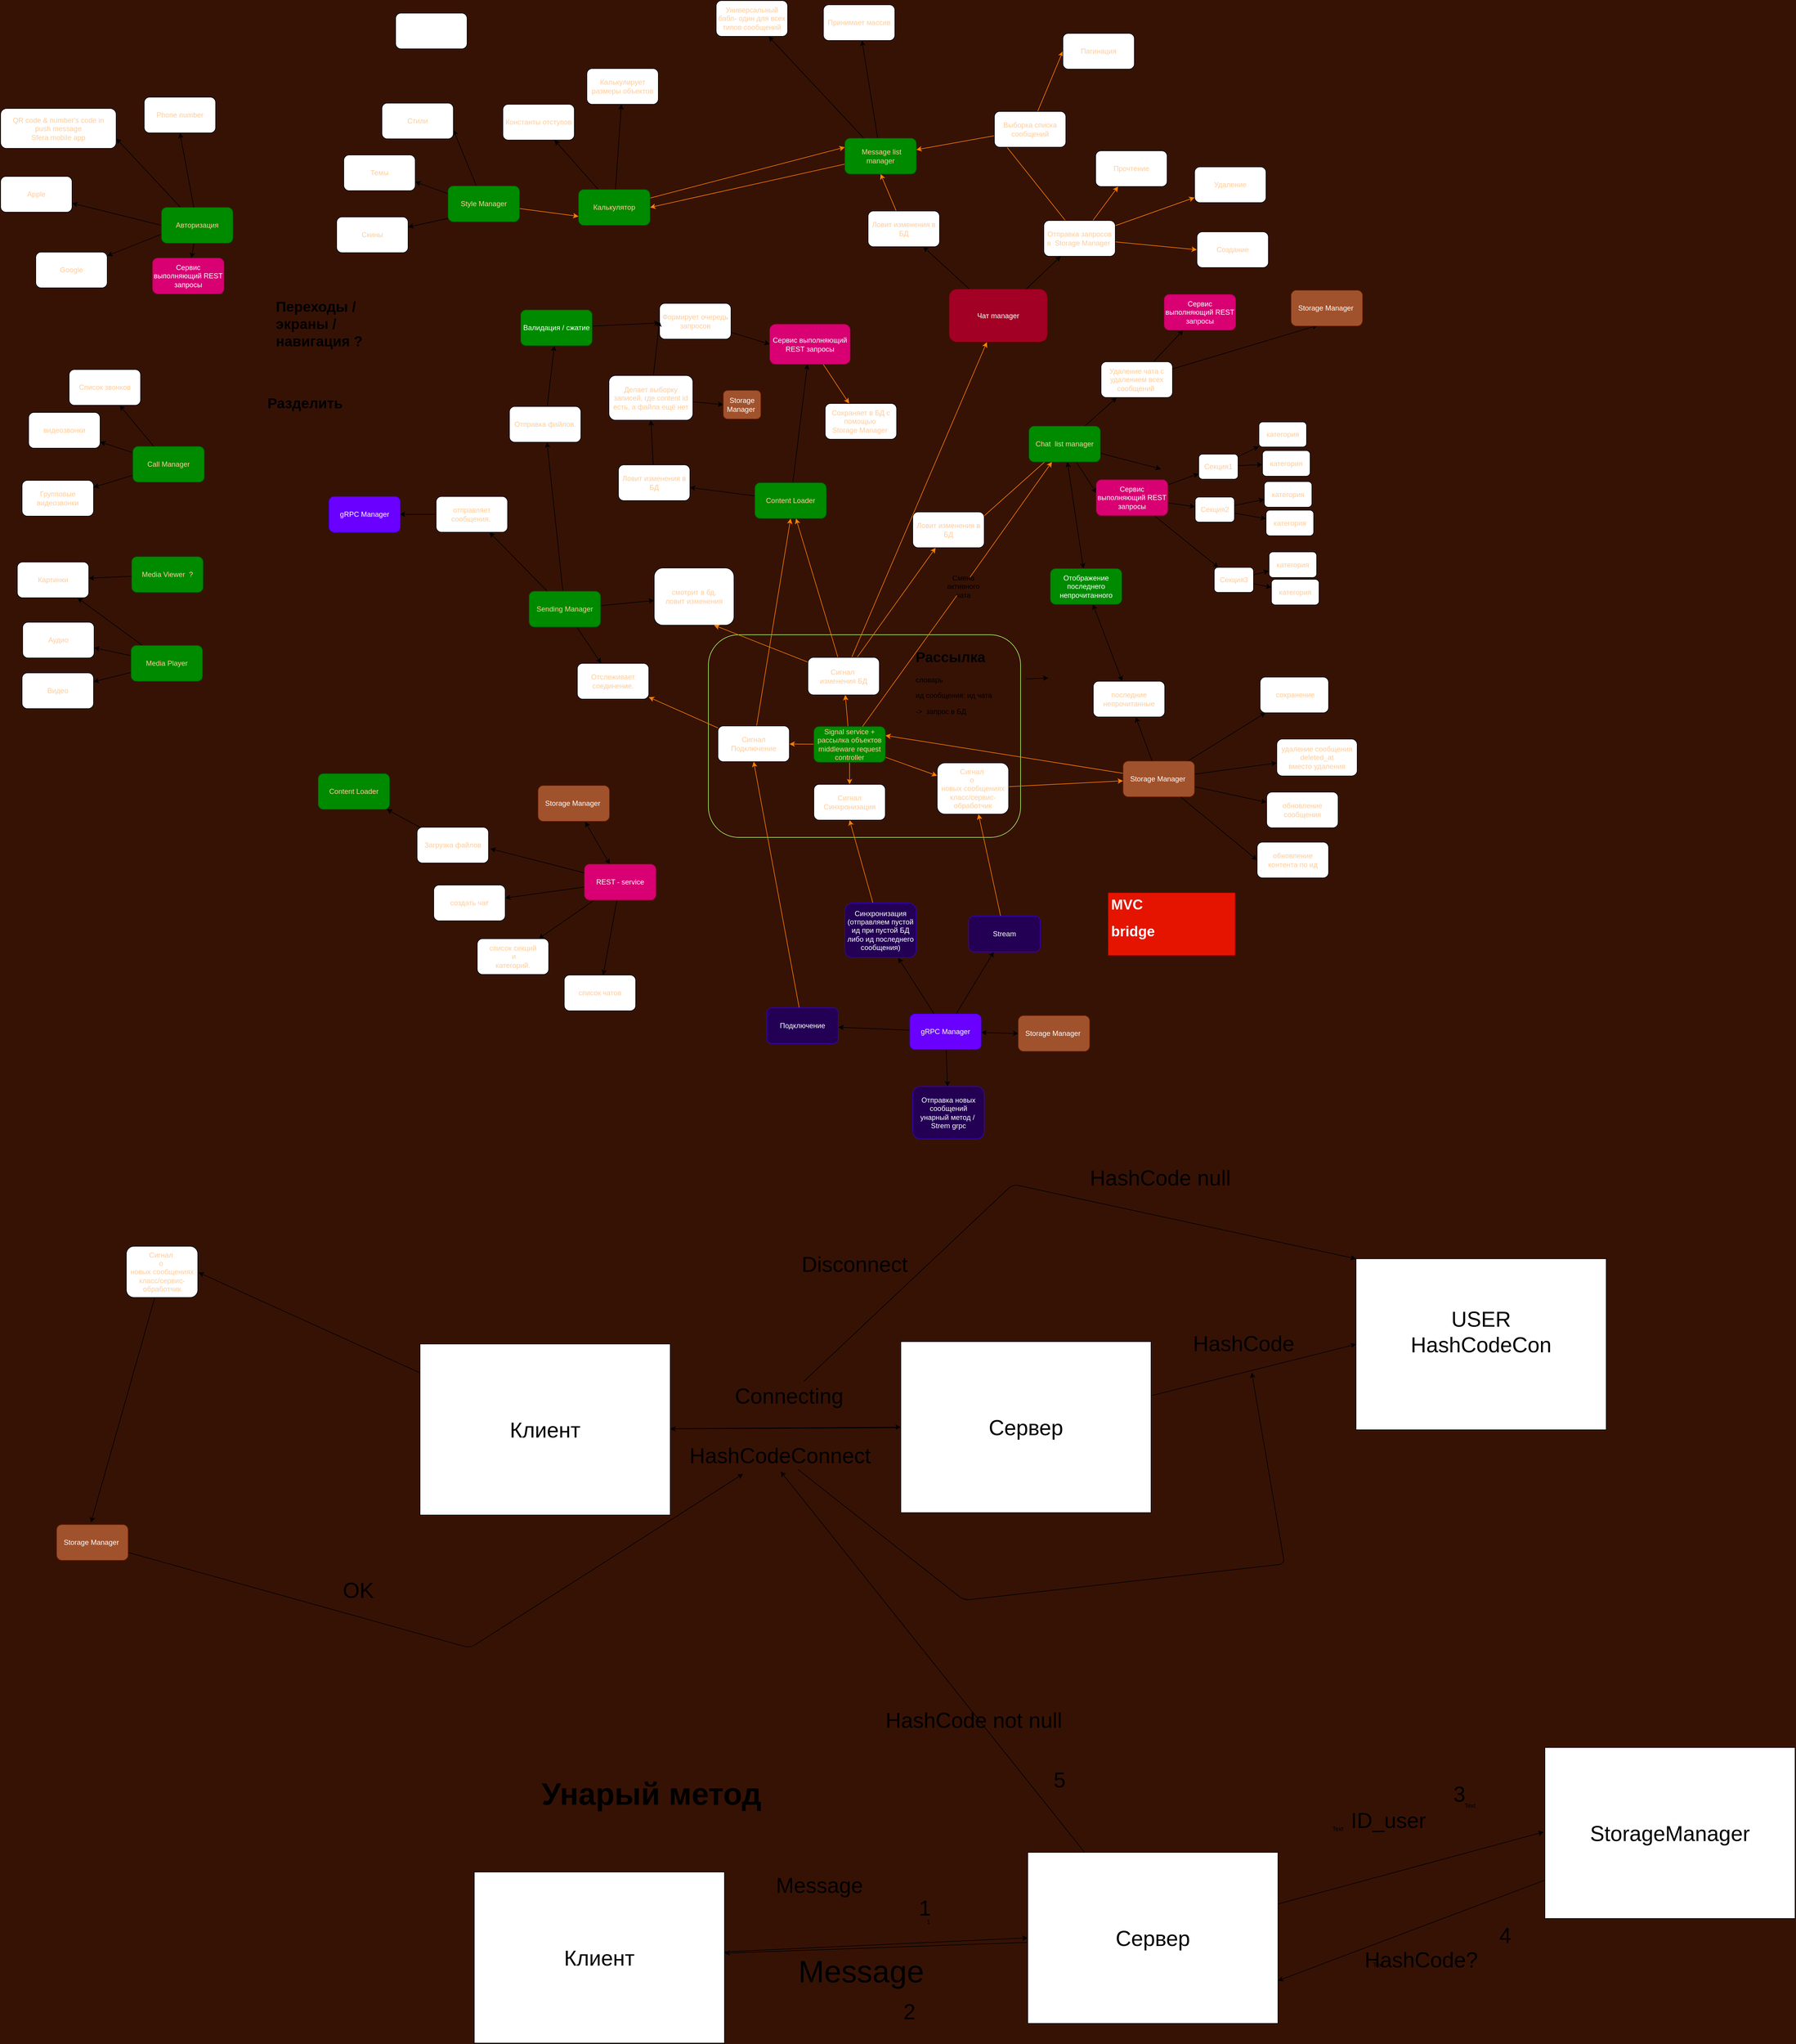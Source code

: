 <mxfile>
    <diagram id="mB0hwqxY4hN_ohiOeoHB" name="Page-1">
        <mxGraphModel dx="2444" dy="1952" grid="0" gridSize="10" guides="0" tooltips="0" connect="1" arrows="1" fold="1" page="0" pageScale="1" pageWidth="850" pageHeight="1100" background="#361205" math="0" shadow="0">
            <root>
                <mxCell id="0"/>
                <mxCell id="1" parent="0"/>
                <mxCell id="252" value="" style="rounded=1;whiteSpace=wrap;html=1;fillColor=none;gradientColor=#d5739d;strokeColor=#B3FF66;" parent="1" vertex="1">
                    <mxGeometry x="-149" y="-395" width="524" height="340" as="geometry"/>
                </mxCell>
                <mxCell id="10" value="" style="edgeStyle=none;html=1;fontColor=#FFCC99;" parent="1" source="2" target="9" edge="1">
                    <mxGeometry relative="1" as="geometry"/>
                </mxCell>
                <mxCell id="13" value="" style="edgeStyle=none;html=1;fontColor=#FFCC99;" parent="1" source="2" target="12" edge="1">
                    <mxGeometry relative="1" as="geometry"/>
                </mxCell>
                <mxCell id="74" style="edgeStyle=none;html=1;entryX=0;entryY=0.5;entryDx=0;entryDy=0;" parent="1" source="2" target="71" edge="1">
                    <mxGeometry relative="1" as="geometry">
                        <mxPoint x="778" y="-113" as="targetPoint"/>
                    </mxGeometry>
                </mxCell>
                <mxCell id="103" style="edgeStyle=none;html=1;entryX=1;entryY=0.25;entryDx=0;entryDy=0;strokeColor=#FF8000;" parent="1" source="2" target="85" edge="1">
                    <mxGeometry relative="1" as="geometry"/>
                </mxCell>
                <mxCell id="250" style="edgeStyle=none;html=1;startArrow=none;startFill=0;" parent="1" source="2" target="247" edge="1">
                    <mxGeometry relative="1" as="geometry"/>
                </mxCell>
                <mxCell id="251" style="edgeStyle=none;html=1;startArrow=none;startFill=0;" parent="1" source="2" target="249" edge="1">
                    <mxGeometry relative="1" as="geometry"/>
                </mxCell>
                <mxCell id="2" value="Storage Manager&amp;nbsp;" style="rounded=1;whiteSpace=wrap;html=1;fillColor=#a0522d;fontColor=#ffffff;strokeColor=#6D1F00;" parent="1" vertex="1">
                    <mxGeometry x="547" y="-183" width="120" height="60" as="geometry"/>
                </mxCell>
                <mxCell id="6" value="" style="edgeStyle=none;html=1;fontColor=#FFCC99;" parent="1" source="4" target="5" edge="1">
                    <mxGeometry relative="1" as="geometry"/>
                </mxCell>
                <mxCell id="8" value="" style="edgeStyle=none;html=1;fontColor=#FFCC99;" parent="1" source="4" target="7" edge="1">
                    <mxGeometry relative="1" as="geometry"/>
                </mxCell>
                <mxCell id="30" style="edgeStyle=none;html=1;fontColor=#FFCC99;" parent="1" source="4" target="29" edge="1">
                    <mxGeometry relative="1" as="geometry"/>
                </mxCell>
                <mxCell id="190" style="edgeStyle=none;html=1;" parent="1" source="4" edge="1">
                    <mxGeometry relative="1" as="geometry">
                        <mxPoint x="-515" y="-36" as="targetPoint"/>
                    </mxGeometry>
                </mxCell>
                <mxCell id="239" style="edgeStyle=none;html=1;entryX=0.66;entryY=1.014;entryDx=0;entryDy=0;entryPerimeter=0;startArrow=classic;startFill=1;" parent="1" source="4" target="238" edge="1">
                    <mxGeometry relative="1" as="geometry"/>
                </mxCell>
                <mxCell id="4" value="REST - service" style="rounded=1;whiteSpace=wrap;html=1;fillColor=#d80073;fontColor=#ffffff;strokeColor=#A50040;" parent="1" vertex="1">
                    <mxGeometry x="-357" y="-10" width="120" height="60" as="geometry"/>
                </mxCell>
                <mxCell id="5" value="создать чат" style="rounded=1;whiteSpace=wrap;html=1;fontColor=#FFCC99;" parent="1" vertex="1">
                    <mxGeometry x="-610" y="25" width="120" height="60" as="geometry"/>
                </mxCell>
                <mxCell id="7" value="список секций&lt;br&gt;&amp;nbsp;и &lt;br&gt;категорий." style="rounded=1;whiteSpace=wrap;html=1;fontColor=#FFCC99;" parent="1" vertex="1">
                    <mxGeometry x="-537" y="115" width="120" height="60" as="geometry"/>
                </mxCell>
                <mxCell id="9" value="обновление сообщения" style="rounded=1;whiteSpace=wrap;html=1;fontColor=#FFCC99;" parent="1" vertex="1">
                    <mxGeometry x="788" y="-131" width="120" height="60" as="geometry"/>
                </mxCell>
                <mxCell id="12" value="последние непрочитанные" style="rounded=1;whiteSpace=wrap;html=1;fontColor=#FFCC99;" parent="1" vertex="1">
                    <mxGeometry x="497" y="-317" width="120" height="60" as="geometry"/>
                </mxCell>
                <mxCell id="16" value="" style="edgeStyle=none;html=1;fontColor=#FFCC99;" parent="1" source="14" target="15" edge="1">
                    <mxGeometry relative="1" as="geometry"/>
                </mxCell>
                <mxCell id="18" value="" style="edgeStyle=none;html=1;fontColor=#FFCC99;" parent="1" source="14" target="17" edge="1">
                    <mxGeometry relative="1" as="geometry"/>
                </mxCell>
                <mxCell id="35" style="edgeStyle=none;html=1;fontColor=#FFCC99;" parent="1" source="14" target="34" edge="1">
                    <mxGeometry relative="1" as="geometry"/>
                </mxCell>
                <mxCell id="181" style="edgeStyle=none;html=1;" parent="1" source="14" target="151" edge="1">
                    <mxGeometry relative="1" as="geometry"/>
                </mxCell>
                <mxCell id="241" style="edgeStyle=none;html=1;entryX=0;entryY=0.5;entryDx=0;entryDy=0;startArrow=classic;startFill=1;" parent="1" source="14" target="240" edge="1">
                    <mxGeometry relative="1" as="geometry"/>
                </mxCell>
                <mxCell id="14" value="gRPC Manager" style="rounded=1;whiteSpace=wrap;html=1;fillColor=#6a00ff;fontColor=#ffffff;strokeColor=#3700CC;" parent="1" vertex="1">
                    <mxGeometry x="189" y="241" width="120" height="60" as="geometry"/>
                </mxCell>
                <mxCell id="91" style="edgeStyle=none;html=1;entryX=0.5;entryY=1;entryDx=0;entryDy=0;strokeColor=#FF8000;" parent="1" source="15" target="86" edge="1">
                    <mxGeometry relative="1" as="geometry"/>
                </mxCell>
                <mxCell id="15" value="Подключение" style="rounded=1;whiteSpace=wrap;html=1;fontColor=#ffffff;fillColor=#230054;strokeColor=#3700CC;" parent="1" vertex="1">
                    <mxGeometry x="-51" y="231" width="120" height="60" as="geometry"/>
                </mxCell>
                <mxCell id="89" style="edgeStyle=none;html=1;strokeColor=#FF8000;" parent="1" source="17" target="90" edge="1">
                    <mxGeometry relative="1" as="geometry"/>
                </mxCell>
                <mxCell id="17" value="Stream" style="rounded=1;whiteSpace=wrap;html=1;fontColor=#ffffff;fillColor=#230054;strokeColor=#3700CC;" parent="1" vertex="1">
                    <mxGeometry x="288" y="77" width="120" height="60" as="geometry"/>
                </mxCell>
                <mxCell id="23" value="" style="edgeStyle=none;html=1;fontColor=#FFCC99;" parent="1" source="19" target="22" edge="1">
                    <mxGeometry relative="1" as="geometry"/>
                </mxCell>
                <mxCell id="57" style="edgeStyle=none;html=1;fontColor=#FFCC99;" parent="1" source="19" target="58" edge="1">
                    <mxGeometry relative="1" as="geometry">
                        <mxPoint x="-10" y="-718" as="targetPoint"/>
                    </mxGeometry>
                </mxCell>
                <mxCell id="19" value="Content Loader" style="rounded=1;whiteSpace=wrap;html=1;fillColor=#008a00;fontColor=#FFCC99;strokeColor=#005700;" parent="1" vertex="1">
                    <mxGeometry x="-71" y="-650" width="120" height="60" as="geometry"/>
                </mxCell>
                <mxCell id="63" style="edgeStyle=none;html=1;entryX=0;entryY=0.5;entryDx=0;entryDy=0;fontColor=#FFCC99;" parent="1" source="20" target="22" edge="1">
                    <mxGeometry relative="1" as="geometry"/>
                </mxCell>
                <mxCell id="20" value="Формирует очередь запросов" style="rounded=1;whiteSpace=wrap;html=1;fontColor=#FFCC99;" parent="1" vertex="1">
                    <mxGeometry x="-231" y="-951" width="120" height="60" as="geometry"/>
                </mxCell>
                <mxCell id="105" style="edgeStyle=none;html=1;strokeColor=#FF8000;" parent="1" source="22" target="106" edge="1">
                    <mxGeometry relative="1" as="geometry">
                        <mxPoint x="85" y="-784" as="targetPoint"/>
                    </mxGeometry>
                </mxCell>
                <mxCell id="22" value="Сервис выполняющий REST запросы" style="rounded=1;whiteSpace=wrap;html=1;fontColor=#ffffff;fillColor=#d80073;strokeColor=#A50040;" parent="1" vertex="1">
                    <mxGeometry x="-46" y="-916" width="135" height="67" as="geometry"/>
                </mxCell>
                <mxCell id="28" style="edgeStyle=none;html=1;fontColor=#FFCC99;" parent="1" source="24" target="27" edge="1">
                    <mxGeometry relative="1" as="geometry"/>
                </mxCell>
                <mxCell id="37" value="" style="edgeStyle=none;html=1;fontColor=#FFCC99;" parent="1" source="24" target="36" edge="1">
                    <mxGeometry relative="1" as="geometry"/>
                </mxCell>
                <mxCell id="24" value="Чат manager" style="rounded=1;whiteSpace=wrap;html=1;fillColor=#a20025;fontColor=#ffffff;strokeColor=#6F0000;" parent="1" vertex="1">
                    <mxGeometry x="255" y="-975" width="165" height="89" as="geometry"/>
                </mxCell>
                <mxCell id="122" style="edgeStyle=none;html=1;strokeColor=#FF8000;" parent="1" source="27" target="119" edge="1">
                    <mxGeometry relative="1" as="geometry"/>
                </mxCell>
                <mxCell id="123" style="edgeStyle=none;html=1;strokeColor=#FF8000;" parent="1" source="27" target="120" edge="1">
                    <mxGeometry relative="1" as="geometry"/>
                </mxCell>
                <mxCell id="124" style="edgeStyle=none;html=1;strokeColor=#FF8000;entryX=0;entryY=0.5;entryDx=0;entryDy=0;" parent="1" source="27" target="121" edge="1">
                    <mxGeometry relative="1" as="geometry">
                        <mxPoint x="465.31" y="-920" as="targetPoint"/>
                    </mxGeometry>
                </mxCell>
                <mxCell id="125" style="edgeStyle=none;html=1;strokeColor=#FF8000;entryX=0.013;entryY=0.59;entryDx=0;entryDy=0;entryPerimeter=0;" parent="1" source="27" target="126" edge="1">
                    <mxGeometry relative="1" as="geometry">
                        <mxPoint x="408.759" y="-848.862" as="targetPoint"/>
                    </mxGeometry>
                </mxCell>
                <mxCell id="27" value="Отправка запросов в&amp;nbsp; Storage Manager&amp;nbsp;" style="rounded=1;whiteSpace=wrap;html=1;fontColor=#FFCC99;" parent="1" vertex="1">
                    <mxGeometry x="414" y="-1090" width="120" height="60" as="geometry"/>
                </mxCell>
                <mxCell id="29" value="список чатов" style="rounded=1;whiteSpace=wrap;html=1;fontColor=#FFCC99;" parent="1" vertex="1">
                    <mxGeometry x="-391" y="176" width="120" height="60" as="geometry"/>
                </mxCell>
                <mxCell id="92" style="edgeStyle=none;html=1;entryX=0.5;entryY=1;entryDx=0;entryDy=0;strokeColor=#FF8000;" parent="1" source="34" target="88" edge="1">
                    <mxGeometry relative="1" as="geometry"/>
                </mxCell>
                <mxCell id="34" value="Синхронизация&lt;br&gt;(отправляем пустой ид при пустой БД либо ид последнего сообщения)" style="rounded=1;whiteSpace=wrap;html=1;fontColor=#ffffff;fillColor=#230054;strokeColor=#3700CC;" parent="1" vertex="1">
                    <mxGeometry x="80" y="55" width="120" height="92" as="geometry"/>
                </mxCell>
                <mxCell id="139" style="edgeStyle=none;html=1;entryX=0.5;entryY=1;entryDx=0;entryDy=0;strokeColor=#FF8000;" parent="1" source="36" target="116" edge="1">
                    <mxGeometry relative="1" as="geometry"/>
                </mxCell>
                <mxCell id="36" value="&lt;span&gt;Ловит изменения в БД&lt;/span&gt;" style="rounded=1;whiteSpace=wrap;html=1;fontColor=#FFCC99;" parent="1" vertex="1">
                    <mxGeometry x="119" y="-1106" width="120" height="60" as="geometry"/>
                </mxCell>
                <mxCell id="44" value="" style="edgeStyle=none;html=1;fontColor=#FFCC99;" parent="1" target="41" edge="1">
                    <mxGeometry relative="1" as="geometry">
                        <mxPoint x="-575" y="-1095.97" as="sourcePoint"/>
                    </mxGeometry>
                </mxCell>
                <mxCell id="45" value="" style="edgeStyle=none;html=1;fontColor=#FFCC99;entryX=1;entryY=0.75;entryDx=0;entryDy=0;" parent="1" source="38" target="43" edge="1">
                    <mxGeometry relative="1" as="geometry"/>
                </mxCell>
                <mxCell id="46" style="edgeStyle=none;html=1;fontColor=#FFCC99;entryX=1;entryY=0.75;entryDx=0;entryDy=0;" parent="1" target="42" edge="1">
                    <mxGeometry relative="1" as="geometry">
                        <mxPoint x="-672" y="-1183" as="targetPoint"/>
                        <mxPoint x="-575" y="-1130.905" as="sourcePoint"/>
                    </mxGeometry>
                </mxCell>
                <mxCell id="149" style="edgeStyle=none;html=1;entryX=0;entryY=0.75;entryDx=0;entryDy=0;strokeColor=#FF8000;" parent="1" source="38" target="144" edge="1">
                    <mxGeometry relative="1" as="geometry"/>
                </mxCell>
                <mxCell id="38" value="Style Manager" style="rounded=1;whiteSpace=wrap;html=1;fillColor=#008a00;fontColor=#FFCC99;strokeColor=#005700;" parent="1" vertex="1">
                    <mxGeometry x="-586" y="-1148" width="120" height="60" as="geometry"/>
                </mxCell>
                <mxCell id="41" value="Скины" style="rounded=1;whiteSpace=wrap;html=1;fontColor=#FFCC99;" parent="1" vertex="1">
                    <mxGeometry x="-773" y="-1096" width="120" height="60" as="geometry"/>
                </mxCell>
                <mxCell id="42" value="Темы" style="rounded=1;whiteSpace=wrap;html=1;fontColor=#FFCC99;" parent="1" vertex="1">
                    <mxGeometry x="-761" y="-1200" width="120" height="60" as="geometry"/>
                </mxCell>
                <mxCell id="43" value="Стили" style="rounded=1;whiteSpace=wrap;html=1;fontColor=#FFCC99;" parent="1" vertex="1">
                    <mxGeometry x="-697" y="-1287" width="120" height="60" as="geometry"/>
                </mxCell>
                <mxCell id="49" style="edgeStyle=none;html=1;fontColor=#FFCC99;" parent="1" source="51" target="52" edge="1">
                    <mxGeometry relative="1" as="geometry"/>
                </mxCell>
                <mxCell id="50" value="" style="edgeStyle=none;html=1;fontColor=#FFCC99;" parent="1" source="51" target="54" edge="1">
                    <mxGeometry relative="1" as="geometry"/>
                </mxCell>
                <mxCell id="56" style="edgeStyle=none;html=1;fontColor=#FFCC99;" parent="1" source="51" target="55" edge="1">
                    <mxGeometry relative="1" as="geometry">
                        <mxPoint x="-391.833" y="-57" as="targetPoint"/>
                    </mxGeometry>
                </mxCell>
                <mxCell id="184" style="edgeStyle=none;html=1;" parent="1" source="51" target="183" edge="1">
                    <mxGeometry relative="1" as="geometry"/>
                </mxCell>
                <mxCell id="51" value="Sending Manager" style="rounded=1;whiteSpace=wrap;html=1;fillColor=#008a00;fontColor=#FFCC99;strokeColor=#005700;" parent="1" vertex="1">
                    <mxGeometry x="-450" y="-468" width="120" height="60" as="geometry"/>
                </mxCell>
                <mxCell id="52" value="Отслеживает соединение." style="rounded=1;whiteSpace=wrap;html=1;fontColor=#FFCC99;" parent="1" vertex="1">
                    <mxGeometry x="-369" y="-347" width="120" height="60" as="geometry"/>
                </mxCell>
                <mxCell id="187" style="edgeStyle=none;html=1;" parent="1" source="54" target="188" edge="1">
                    <mxGeometry relative="1" as="geometry"/>
                </mxCell>
                <mxCell id="54" value="Отправка файлов." style="rounded=1;whiteSpace=wrap;html=1;fontColor=#FFCC99;" parent="1" vertex="1">
                    <mxGeometry x="-483" y="-778" width="120" height="60" as="geometry"/>
                </mxCell>
                <mxCell id="55" value="смотрит в бд, &lt;br&gt;ловит изменения" style="rounded=1;whiteSpace=wrap;html=1;fontColor=#FFCC99;" parent="1" vertex="1">
                    <mxGeometry x="-240" y="-507" width="134" height="96" as="geometry"/>
                </mxCell>
                <mxCell id="61" style="edgeStyle=none;html=1;entryX=0.5;entryY=1;entryDx=0;entryDy=0;fontColor=#FFCC99;" parent="1" source="58" target="60" edge="1">
                    <mxGeometry relative="1" as="geometry"/>
                </mxCell>
                <mxCell id="58" value="Ловит изменения в БД" style="rounded=1;whiteSpace=wrap;html=1;fontColor=#FFCC99;" parent="1" vertex="1">
                    <mxGeometry x="-300" y="-680" width="120" height="60" as="geometry"/>
                </mxCell>
                <mxCell id="62" style="edgeStyle=none;html=1;entryX=0;entryY=0.5;entryDx=0;entryDy=0;fontColor=#FFCC99;" parent="1" source="60" target="20" edge="1">
                    <mxGeometry relative="1" as="geometry"/>
                </mxCell>
                <mxCell id="196" style="edgeStyle=none;html=1;entryX=0;entryY=0.5;entryDx=0;entryDy=0;" parent="1" source="60" target="195" edge="1">
                    <mxGeometry relative="1" as="geometry"/>
                </mxCell>
                <mxCell id="60" value="Делает выборку записей, где content id есть, а файла ещё нет" style="rounded=1;whiteSpace=wrap;html=1;fontColor=#FFCC99;" parent="1" vertex="1">
                    <mxGeometry x="-316" y="-830" width="141" height="75" as="geometry"/>
                </mxCell>
                <mxCell id="71" value="обновление контента по ид" style="rounded=1;whiteSpace=wrap;html=1;fontColor=#FFCC99;" parent="1" vertex="1">
                    <mxGeometry x="772" y="-47" width="120" height="60" as="geometry"/>
                </mxCell>
                <mxCell id="82" value="" style="edgeStyle=none;html=1;fontColor=#FFCC99;strokeColor=#FF8000;" parent="1" source="85" target="86" edge="1">
                    <mxGeometry relative="1" as="geometry"/>
                </mxCell>
                <mxCell id="84" style="edgeStyle=none;html=1;fontColor=#FFCC99;strokeColor=#FF8000;" parent="1" source="85" target="88" edge="1">
                    <mxGeometry relative="1" as="geometry"/>
                </mxCell>
                <mxCell id="94" style="edgeStyle=none;html=1;strokeColor=#FF8000;" parent="1" source="85" target="90" edge="1">
                    <mxGeometry relative="1" as="geometry"/>
                </mxCell>
                <mxCell id="100" style="edgeStyle=none;html=1;strokeColor=#FF8000;" parent="1" source="85" target="99" edge="1">
                    <mxGeometry relative="1" as="geometry">
                        <mxPoint x="173" y="-184" as="targetPoint"/>
                    </mxGeometry>
                </mxCell>
                <mxCell id="85" value="Signal service +&lt;br&gt;рассылка объектов&lt;br&gt;middleware request controller" style="rounded=1;whiteSpace=wrap;html=1;fillColor=#008a00;fontColor=#FFCC99;strokeColor=#005700;" parent="1" vertex="1">
                    <mxGeometry x="28" y="-241" width="120" height="60" as="geometry"/>
                </mxCell>
                <mxCell id="96" style="edgeStyle=none;html=1;entryX=0.5;entryY=1;entryDx=0;entryDy=0;strokeColor=#FF8000;" parent="1" source="86" target="19" edge="1">
                    <mxGeometry relative="1" as="geometry"/>
                </mxCell>
                <mxCell id="97" style="edgeStyle=none;html=1;strokeColor=#FF8000;" parent="1" source="86" target="52" edge="1">
                    <mxGeometry relative="1" as="geometry">
                        <Array as="points"/>
                        <mxPoint x="-408" y="-490" as="targetPoint"/>
                    </mxGeometry>
                </mxCell>
                <mxCell id="86" value="Сигнал&lt;br&gt;Подключение" style="rounded=1;whiteSpace=wrap;html=1;fontColor=#FFCC99;" parent="1" vertex="1">
                    <mxGeometry x="-133" y="-242" width="120" height="60" as="geometry"/>
                </mxCell>
                <mxCell id="88" value="Сигнал&lt;br&gt;Синхронизация" style="rounded=1;whiteSpace=wrap;html=1;fontColor=#FFCC99;" parent="1" vertex="1">
                    <mxGeometry x="28" y="-144" width="120" height="60" as="geometry"/>
                </mxCell>
                <mxCell id="98" style="edgeStyle=none;html=1;strokeColor=#FF8000;" parent="1" source="90" target="2" edge="1">
                    <mxGeometry relative="1" as="geometry"/>
                </mxCell>
                <mxCell id="90" value="Сигнал&amp;nbsp;&lt;br&gt;о&amp;nbsp;&lt;br&gt;новых сообщениях&lt;br&gt;класс/сервис-обработчик" style="rounded=1;whiteSpace=wrap;html=1;fontColor=#FFCC99;" parent="1" vertex="1">
                    <mxGeometry x="235" y="-180" width="120" height="86" as="geometry"/>
                </mxCell>
                <mxCell id="102" style="edgeStyle=none;html=1;entryX=0.75;entryY=1;entryDx=0;entryDy=0;strokeColor=#FF8000;" parent="1" source="99" target="55" edge="1">
                    <mxGeometry relative="1" as="geometry"/>
                </mxCell>
                <mxCell id="104" style="edgeStyle=none;html=1;strokeColor=#FF8000;" parent="1" source="99" target="19" edge="1">
                    <mxGeometry relative="1" as="geometry"/>
                </mxCell>
                <mxCell id="107" style="edgeStyle=none;html=1;strokeColor=#FF8000;" parent="1" source="99" target="24" edge="1">
                    <mxGeometry relative="1" as="geometry">
                        <Array as="points"/>
                    </mxGeometry>
                </mxCell>
                <mxCell id="113" style="edgeStyle=none;html=1;strokeColor=#FF8000;" parent="1" source="99" target="129" edge="1">
                    <mxGeometry relative="1" as="geometry"/>
                </mxCell>
                <mxCell id="99" value="Сигнал&amp;nbsp;&lt;br&gt;изменения БД" style="rounded=1;whiteSpace=wrap;html=1;fontColor=#FFCC99;" parent="1" vertex="1">
                    <mxGeometry x="18" y="-357" width="120" height="63" as="geometry"/>
                </mxCell>
                <mxCell id="106" value="Сохраняет в БД с помощью&amp;nbsp;&lt;br&gt;Storage Manager&amp;nbsp;" style="rounded=1;whiteSpace=wrap;html=1;fontColor=#FFCC99;" parent="1" vertex="1">
                    <mxGeometry x="47" y="-783" width="120" height="60" as="geometry"/>
                </mxCell>
                <mxCell id="108" style="edgeStyle=none;html=1;fontColor=#FFCC99;" parent="1" source="110" target="111" edge="1">
                    <mxGeometry relative="1" as="geometry"/>
                </mxCell>
                <mxCell id="130" style="edgeStyle=none;html=1;entryX=0.5;entryY=1;entryDx=0;entryDy=0;strokeColor=#FF8000;" parent="1" source="110" target="129" edge="1">
                    <mxGeometry relative="1" as="geometry"/>
                </mxCell>
                <mxCell id="225" style="edgeStyle=none;html=1;" parent="1" source="133" target="219" edge="1">
                    <mxGeometry relative="1" as="geometry">
                        <mxPoint x="536" y="-580" as="sourcePoint"/>
                    </mxGeometry>
                </mxCell>
                <mxCell id="226" style="edgeStyle=none;html=1;" parent="1" source="133" target="222" edge="1">
                    <mxGeometry relative="1" as="geometry"/>
                </mxCell>
                <mxCell id="234" style="edgeStyle=none;html=1;entryX=0.004;entryY=0.372;entryDx=0;entryDy=0;entryPerimeter=0;" parent="1" source="110" target="133" edge="1">
                    <mxGeometry relative="1" as="geometry"/>
                </mxCell>
                <mxCell id="246" style="edgeStyle=none;html=1;startArrow=classic;startFill=1;" parent="1" source="110" target="112" edge="1">
                    <mxGeometry relative="1" as="geometry"/>
                </mxCell>
                <mxCell id="254" style="edgeStyle=none;html=1;startArrow=none;startFill=0;" parent="1" source="110" edge="1">
                    <mxGeometry relative="1" as="geometry">
                        <mxPoint x="610.588" y="-673.176" as="targetPoint"/>
                    </mxGeometry>
                </mxCell>
                <mxCell id="110" value="Chat&amp;nbsp; list manager" style="rounded=1;whiteSpace=wrap;html=1;fillColor=#008a00;fontColor=#FFCC99;strokeColor=#005700;" parent="1" vertex="1">
                    <mxGeometry x="389" y="-745" width="120" height="60" as="geometry"/>
                </mxCell>
                <mxCell id="204" style="edgeStyle=none;html=1;" parent="1" source="111" target="205" edge="1">
                    <mxGeometry relative="1" as="geometry"/>
                </mxCell>
                <mxCell id="207" style="edgeStyle=none;html=1;entryX=0.372;entryY=0.983;entryDx=0;entryDy=0;entryPerimeter=0;" parent="1" source="111" target="206" edge="1">
                    <mxGeometry relative="1" as="geometry"/>
                </mxCell>
                <mxCell id="111" value="Удаление чата с удалением всех сообщений&amp;nbsp;" style="rounded=1;whiteSpace=wrap;html=1;fontColor=#FFCC99;" parent="1" vertex="1">
                    <mxGeometry x="510" y="-853" width="120" height="60" as="geometry"/>
                </mxCell>
                <mxCell id="244" style="edgeStyle=none;html=1;startArrow=classic;startFill=1;" parent="1" source="112" target="12" edge="1">
                    <mxGeometry relative="1" as="geometry"/>
                </mxCell>
                <mxCell id="112" value="Отображение последнего непрочитанного" style="rounded=1;whiteSpace=wrap;html=1;fontColor=#ffffff;fillColor=#008a00;strokeColor=#005700;" parent="1" vertex="1">
                    <mxGeometry x="425" y="-506" width="120" height="60" as="geometry"/>
                </mxCell>
                <mxCell id="114" style="edgeStyle=none;html=1;fontColor=#FFCC99;" parent="1" source="116" target="117" edge="1">
                    <mxGeometry relative="1" as="geometry"/>
                </mxCell>
                <mxCell id="115" value="" style="edgeStyle=none;html=1;fontColor=#FFCC99;" parent="1" source="116" target="118" edge="1">
                    <mxGeometry relative="1" as="geometry"/>
                </mxCell>
                <mxCell id="147" style="edgeStyle=none;html=1;entryX=1;entryY=0.5;entryDx=0;entryDy=0;strokeColor=#FF8000;" parent="1" source="116" target="144" edge="1">
                    <mxGeometry relative="1" as="geometry"/>
                </mxCell>
                <mxCell id="116" value="&amp;nbsp;Message list manager" style="rounded=1;whiteSpace=wrap;html=1;fillColor=#008a00;fontColor=#FFCC99;strokeColor=#005700;" parent="1" vertex="1">
                    <mxGeometry x="80" y="-1228" width="120" height="60" as="geometry"/>
                </mxCell>
                <mxCell id="117" value="Принимает массив" style="rounded=1;whiteSpace=wrap;html=1;fontColor=#FFCC99;" parent="1" vertex="1">
                    <mxGeometry x="44" y="-1452" width="120" height="60" as="geometry"/>
                </mxCell>
                <mxCell id="118" value="Универсальный бабл- один для всех типов сообщений" style="rounded=1;whiteSpace=wrap;html=1;fontColor=#FFCC99;" parent="1" vertex="1">
                    <mxGeometry x="-136" y="-1459" width="120" height="60" as="geometry"/>
                </mxCell>
                <mxCell id="119" value="Прочтение" style="rounded=1;whiteSpace=wrap;html=1;fontColor=#FFCC99;" parent="1" vertex="1">
                    <mxGeometry x="501" y="-1207" width="120" height="60" as="geometry"/>
                </mxCell>
                <mxCell id="120" value="Удаление" style="rounded=1;whiteSpace=wrap;html=1;fontColor=#FFCC99;" parent="1" vertex="1">
                    <mxGeometry x="667" y="-1180" width="120" height="60" as="geometry"/>
                </mxCell>
                <mxCell id="121" value="Создание" style="rounded=1;whiteSpace=wrap;html=1;fontColor=#FFCC99;" parent="1" vertex="1">
                    <mxGeometry x="671" y="-1071" width="120" height="60" as="geometry"/>
                </mxCell>
                <mxCell id="127" style="edgeStyle=none;html=1;strokeColor=#FF8000;entryX=0;entryY=0.5;entryDx=0;entryDy=0;" parent="1" source="126" target="128" edge="1">
                    <mxGeometry relative="1" as="geometry">
                        <mxPoint x="677.724" y="-931.621" as="targetPoint"/>
                    </mxGeometry>
                </mxCell>
                <mxCell id="138" style="edgeStyle=none;html=1;strokeColor=#FF8000;" parent="1" source="126" target="116" edge="1">
                    <mxGeometry relative="1" as="geometry"/>
                </mxCell>
                <mxCell id="126" value="Выборка списка сообщений" style="rounded=1;whiteSpace=wrap;html=1;fontColor=#FFCC99;" parent="1" vertex="1">
                    <mxGeometry x="331" y="-1273" width="120" height="60" as="geometry"/>
                </mxCell>
                <mxCell id="128" value="Пагинация" style="rounded=1;whiteSpace=wrap;html=1;fontColor=#FFCC99;" parent="1" vertex="1">
                    <mxGeometry x="446" y="-1404" width="120" height="60" as="geometry"/>
                </mxCell>
                <mxCell id="129" value="&lt;span&gt;Ловит изменения в БД&lt;/span&gt;" style="rounded=1;whiteSpace=wrap;html=1;fontColor=#FFCC99;" parent="1" vertex="1">
                    <mxGeometry x="194" y="-601" width="120" height="60" as="geometry"/>
                </mxCell>
                <mxCell id="231" style="edgeStyle=none;html=1;" parent="1" source="131" target="209" edge="1">
                    <mxGeometry relative="1" as="geometry">
                        <mxPoint x="780" y="-708.799" as="targetPoint"/>
                    </mxGeometry>
                </mxCell>
                <mxCell id="232" style="edgeStyle=none;html=1;" parent="1" source="131" target="218" edge="1">
                    <mxGeometry relative="1" as="geometry"/>
                </mxCell>
                <mxCell id="131" value="Секция1" style="rounded=1;whiteSpace=wrap;html=1;fontColor=#FFCC99;" parent="1" vertex="1">
                    <mxGeometry x="674" y="-698" width="66" height="42" as="geometry"/>
                </mxCell>
                <mxCell id="132" style="edgeStyle=none;html=1;fontColor=#FFCC99;" parent="1" source="133" target="131" edge="1">
                    <mxGeometry relative="1" as="geometry">
                        <mxPoint x="536" y="-594" as="sourcePoint"/>
                    </mxGeometry>
                </mxCell>
                <mxCell id="133" value="Сервис выполняющий REST запросы" style="rounded=1;whiteSpace=wrap;html=1;fontColor=#ffffff;fillColor=#d80073;strokeColor=#A50040;" parent="1" vertex="1">
                    <mxGeometry x="502" y="-655" width="120" height="60" as="geometry"/>
                </mxCell>
                <mxCell id="YrvuzBFP0it_atkTv-6x-302" style="edgeStyle=none;html=1;" parent="1" source="140" edge="1">
                    <mxGeometry relative="1" as="geometry">
                        <mxPoint x="421.684" y="-322.498" as="targetPoint"/>
                    </mxGeometry>
                </mxCell>
                <mxCell id="140" value="&lt;h1&gt;Рассылка&lt;/h1&gt;&lt;p&gt;словарь&lt;/p&gt;&lt;p&gt;ид сообщения: ид чата&lt;/p&gt;&lt;p&gt;&lt;span&gt;-&amp;gt;&amp;nbsp; запрос в БД&lt;/span&gt;&lt;br&gt;&lt;/p&gt;" style="text;html=1;strokeColor=none;fillColor=none;spacing=5;spacingTop=-20;whiteSpace=wrap;overflow=hidden;rounded=0;" parent="1" vertex="1">
                    <mxGeometry x="194" y="-377" width="190" height="120" as="geometry"/>
                </mxCell>
                <mxCell id="141" value="" style="rounded=1;whiteSpace=wrap;html=1;" parent="1" vertex="1">
                    <mxGeometry x="-674" y="-1438" width="120" height="60" as="geometry"/>
                </mxCell>
                <mxCell id="142" style="edgeStyle=none;html=1;fontColor=#FFCC99;" parent="1" source="144" target="145" edge="1">
                    <mxGeometry relative="1" as="geometry"/>
                </mxCell>
                <mxCell id="143" value="" style="edgeStyle=none;html=1;fontColor=#FFCC99;" parent="1" source="144" target="146" edge="1">
                    <mxGeometry relative="1" as="geometry"/>
                </mxCell>
                <mxCell id="148" style="edgeStyle=none;html=1;entryX=0;entryY=0.25;entryDx=0;entryDy=0;strokeColor=#FF8000;" parent="1" source="144" target="116" edge="1">
                    <mxGeometry relative="1" as="geometry"/>
                </mxCell>
                <mxCell id="144" value="Калькулятор" style="rounded=1;whiteSpace=wrap;html=1;fillColor=#008a00;fontColor=#FFCC99;strokeColor=#005700;" parent="1" vertex="1">
                    <mxGeometry x="-367" y="-1142" width="120" height="60" as="geometry"/>
                </mxCell>
                <mxCell id="145" value="Калькулирует размеры объектов" style="rounded=1;whiteSpace=wrap;html=1;fontColor=#FFCC99;" parent="1" vertex="1">
                    <mxGeometry x="-353" y="-1345" width="120" height="60" as="geometry"/>
                </mxCell>
                <mxCell id="146" value="Константы отступов" style="rounded=1;whiteSpace=wrap;html=1;fontColor=#FFCC99;" parent="1" vertex="1">
                    <mxGeometry x="-494" y="-1285" width="120" height="60" as="geometry"/>
                </mxCell>
                <mxCell id="150" value="&lt;h1&gt;&lt;span&gt;Переходы / экраны / навигация ?&lt;/span&gt;&lt;/h1&gt;" style="text;html=1;strokeColor=none;fillColor=none;spacing=5;spacingTop=-20;whiteSpace=wrap;overflow=hidden;rounded=0;" parent="1" vertex="1">
                    <mxGeometry x="-880" y="-965" width="190" height="120" as="geometry"/>
                </mxCell>
                <mxCell id="151" value="Отправка новых сообщений &lt;br&gt;унарный метод /&amp;nbsp;&lt;br&gt;Strem grpc" style="rounded=1;whiteSpace=wrap;html=1;fontColor=#ffffff;fillColor=#230054;strokeColor=#3700CC;" parent="1" vertex="1">
                    <mxGeometry x="194" y="363" width="120" height="88" as="geometry"/>
                </mxCell>
                <mxCell id="153" value="" style="edgeStyle=none;html=1;fontColor=#FFCC99;exitX=0;exitY=0.75;exitDx=0;exitDy=0;" parent="1" source="156" target="157" edge="1">
                    <mxGeometry relative="1" as="geometry">
                        <mxPoint x="-1062" y="-973.97" as="sourcePoint"/>
                    </mxGeometry>
                </mxCell>
                <mxCell id="154" value="" style="edgeStyle=none;html=1;fontColor=#FFCC99;entryX=1;entryY=0.75;entryDx=0;entryDy=0;" parent="1" source="156" target="159" edge="1">
                    <mxGeometry relative="1" as="geometry"/>
                </mxCell>
                <mxCell id="155" style="edgeStyle=none;html=1;fontColor=#FFCC99;entryX=1;entryY=0.75;entryDx=0;entryDy=0;exitX=0;exitY=0.5;exitDx=0;exitDy=0;" parent="1" source="156" target="158" edge="1">
                    <mxGeometry relative="1" as="geometry">
                        <mxPoint x="-1159" y="-1061" as="targetPoint"/>
                        <mxPoint x="-1062" y="-1008.905" as="sourcePoint"/>
                    </mxGeometry>
                </mxCell>
                <mxCell id="179" style="edgeStyle=none;html=1;" parent="1" source="156" target="178" edge="1">
                    <mxGeometry relative="1" as="geometry"/>
                </mxCell>
                <mxCell id="156" value="Авторизация" style="rounded=1;whiteSpace=wrap;html=1;fillColor=#008a00;fontColor=#FFCC99;strokeColor=#005700;" parent="1" vertex="1">
                    <mxGeometry x="-1067" y="-1112" width="120" height="60" as="geometry"/>
                </mxCell>
                <mxCell id="157" value="Google" style="rounded=1;whiteSpace=wrap;html=1;fontColor=#FFCC99;" parent="1" vertex="1">
                    <mxGeometry x="-1278" y="-1037" width="120" height="60" as="geometry"/>
                </mxCell>
                <mxCell id="158" value="Apple" style="rounded=1;whiteSpace=wrap;html=1;fontColor=#FFCC99;" parent="1" vertex="1">
                    <mxGeometry x="-1337" y="-1164" width="120" height="60" as="geometry"/>
                </mxCell>
                <mxCell id="159" value="QR code &amp;amp; number's code in &lt;br&gt;push message&lt;br&gt;Sfera mobile app" style="rounded=1;whiteSpace=wrap;html=1;fontColor=#FFCC99;" parent="1" vertex="1">
                    <mxGeometry x="-1337" y="-1278" width="194" height="67" as="geometry"/>
                </mxCell>
                <mxCell id="160" value="" style="edgeStyle=none;html=1;fontColor=#FFCC99;" parent="1" source="163" target="164" edge="1">
                    <mxGeometry relative="1" as="geometry">
                        <mxPoint x="-1070" y="-598.97" as="sourcePoint"/>
                    </mxGeometry>
                </mxCell>
                <mxCell id="161" value="" style="edgeStyle=none;html=1;fontColor=#FFCC99;" parent="1" source="163" target="166" edge="1">
                    <mxGeometry relative="1" as="geometry"/>
                </mxCell>
                <mxCell id="162" style="edgeStyle=none;html=1;fontColor=#FFCC99;" parent="1" source="163" target="165" edge="1">
                    <mxGeometry relative="1" as="geometry">
                        <mxPoint x="-1167" y="-686" as="targetPoint"/>
                        <mxPoint x="-1070" y="-633.905" as="sourcePoint"/>
                    </mxGeometry>
                </mxCell>
                <mxCell id="163" value="Call Manager" style="rounded=1;whiteSpace=wrap;html=1;fillColor=#008a00;fontColor=#FFCC99;strokeColor=#005700;" parent="1" vertex="1">
                    <mxGeometry x="-1115" y="-711" width="120" height="60" as="geometry"/>
                </mxCell>
                <mxCell id="164" value="Групповые видеозвонки" style="rounded=1;whiteSpace=wrap;html=1;fontColor=#FFCC99;" parent="1" vertex="1">
                    <mxGeometry x="-1301" y="-654" width="120" height="60" as="geometry"/>
                </mxCell>
                <mxCell id="165" value="видеозвонки" style="rounded=1;whiteSpace=wrap;html=1;fontColor=#FFCC99;" parent="1" vertex="1">
                    <mxGeometry x="-1290" y="-768" width="120" height="60" as="geometry"/>
                </mxCell>
                <mxCell id="166" value="Список звонков" style="rounded=1;whiteSpace=wrap;html=1;fontColor=#FFCC99;" parent="1" vertex="1">
                    <mxGeometry x="-1222" y="-840" width="120" height="60" as="geometry"/>
                </mxCell>
                <mxCell id="167" value="Phone number" style="rounded=1;whiteSpace=wrap;html=1;fontColor=#FFCC99;" parent="1" vertex="1">
                    <mxGeometry x="-1096" y="-1297" width="120" height="60" as="geometry"/>
                </mxCell>
                <mxCell id="168" value="" style="edgeStyle=none;html=1;fontColor=#FFCC99;entryX=0.5;entryY=1;entryDx=0;entryDy=0;" parent="1" source="156" target="167" edge="1">
                    <mxGeometry relative="1" as="geometry"/>
                </mxCell>
                <mxCell id="169" value="" style="edgeStyle=none;html=1;fontColor=#FFCC99;" parent="1" source="172" target="173" edge="1">
                    <mxGeometry relative="1" as="geometry">
                        <mxPoint x="-1078" y="-303.97" as="sourcePoint"/>
                    </mxGeometry>
                </mxCell>
                <mxCell id="170" value="" style="edgeStyle=none;html=1;fontColor=#FFCC99;" parent="1" source="172" target="175" edge="1">
                    <mxGeometry relative="1" as="geometry"/>
                </mxCell>
                <mxCell id="171" style="edgeStyle=none;html=1;fontColor=#FFCC99;" parent="1" source="172" target="174" edge="1">
                    <mxGeometry relative="1" as="geometry">
                        <mxPoint x="-1175" y="-391" as="targetPoint"/>
                        <mxPoint x="-1078" y="-338.905" as="sourcePoint"/>
                    </mxGeometry>
                </mxCell>
                <mxCell id="172" value="Media Player" style="rounded=1;whiteSpace=wrap;html=1;fillColor=#008a00;fontColor=#FFCC99;strokeColor=#005700;" parent="1" vertex="1">
                    <mxGeometry x="-1118" y="-377" width="120" height="60" as="geometry"/>
                </mxCell>
                <mxCell id="173" value="Видео" style="rounded=1;whiteSpace=wrap;html=1;fontColor=#FFCC99;" parent="1" vertex="1">
                    <mxGeometry x="-1301" y="-331" width="120" height="60" as="geometry"/>
                </mxCell>
                <mxCell id="174" value="Аудио" style="rounded=1;whiteSpace=wrap;html=1;fontColor=#FFCC99;" parent="1" vertex="1">
                    <mxGeometry x="-1300" y="-416" width="120" height="60" as="geometry"/>
                </mxCell>
                <mxCell id="175" value="Картинки" style="rounded=1;whiteSpace=wrap;html=1;fontColor=#FFCC99;" parent="1" vertex="1">
                    <mxGeometry x="-1309" y="-517" width="120" height="60" as="geometry"/>
                </mxCell>
                <mxCell id="177" style="edgeStyle=none;html=1;" parent="1" source="176" target="175" edge="1">
                    <mxGeometry relative="1" as="geometry"/>
                </mxCell>
                <mxCell id="176" value="Media Viewer&amp;nbsp; ?" style="rounded=1;whiteSpace=wrap;html=1;fillColor=#008a00;fontColor=#FFCC99;strokeColor=#005700;" parent="1" vertex="1">
                    <mxGeometry x="-1117" y="-526" width="120" height="60" as="geometry"/>
                </mxCell>
                <mxCell id="178" value="Сервис выполняющий REST запросы" style="rounded=1;whiteSpace=wrap;html=1;fontColor=#ffffff;fillColor=#d80073;strokeColor=#A50040;" parent="1" vertex="1">
                    <mxGeometry x="-1082" y="-1027" width="120" height="60" as="geometry"/>
                </mxCell>
                <mxCell id="180" value="&lt;h1&gt;Разделить&lt;/h1&gt;&lt;div&gt;&lt;br&gt;&lt;/div&gt;" style="text;html=1;strokeColor=none;fillColor=none;spacing=5;spacingTop=-20;whiteSpace=wrap;overflow=hidden;rounded=0;" parent="1" vertex="1">
                    <mxGeometry x="-894" y="-803" width="190" height="120" as="geometry"/>
                </mxCell>
                <mxCell id="185" style="edgeStyle=none;html=1;" parent="1" source="183" edge="1">
                    <mxGeometry relative="1" as="geometry">
                        <mxPoint x="-667" y="-597" as="targetPoint"/>
                    </mxGeometry>
                </mxCell>
                <mxCell id="183" value="&lt;span style=&quot;font-family: &amp;#34;helvetica&amp;#34;&quot;&gt;отправляет сообщения.&amp;nbsp;&lt;/span&gt;" style="rounded=1;whiteSpace=wrap;html=1;fontColor=#FFCC99;" parent="1" vertex="1">
                    <mxGeometry x="-606" y="-627" width="120" height="60" as="geometry"/>
                </mxCell>
                <mxCell id="186" value="gRPC Manager" style="rounded=1;whiteSpace=wrap;html=1;fillColor=#6a00ff;fontColor=#ffffff;strokeColor=#3700CC;" parent="1" vertex="1">
                    <mxGeometry x="-786" y="-627" width="120" height="60" as="geometry"/>
                </mxCell>
                <mxCell id="189" style="edgeStyle=none;html=1;" parent="1" source="188" target="20" edge="1">
                    <mxGeometry relative="1" as="geometry"/>
                </mxCell>
                <mxCell id="188" value="Валидация / сжатие" style="rounded=1;whiteSpace=wrap;html=1;fontColor=#ffffff;fillColor=#008a00;strokeColor=#005700;" parent="1" vertex="1">
                    <mxGeometry x="-464" y="-940" width="120" height="60" as="geometry"/>
                </mxCell>
                <mxCell id="194" style="edgeStyle=none;html=1;" parent="1" source="191" target="193" edge="1">
                    <mxGeometry relative="1" as="geometry"/>
                </mxCell>
                <mxCell id="191" value="Загрузка файлов" style="rounded=1;whiteSpace=wrap;html=1;fontColor=#FFCC99;" parent="1" vertex="1">
                    <mxGeometry x="-638" y="-72" width="120" height="60" as="geometry"/>
                </mxCell>
                <mxCell id="193" value="Content Loader" style="rounded=1;whiteSpace=wrap;html=1;fillColor=#008a00;fontColor=#FFCC99;strokeColor=#005700;" parent="1" vertex="1">
                    <mxGeometry x="-804" y="-162" width="120" height="60" as="geometry"/>
                </mxCell>
                <mxCell id="195" value="Storage Manager&amp;nbsp;" style="rounded=1;whiteSpace=wrap;html=1;fillColor=#a0522d;fontColor=#ffffff;strokeColor=#6D1F00;" parent="1" vertex="1">
                    <mxGeometry x="-124" y="-805" width="63" height="48" as="geometry"/>
                </mxCell>
                <mxCell id="198" style="edgeStyle=none;html=1;strokeColor=#FF8000;startArrow=none;" parent="1" source="200" target="110" edge="1">
                    <mxGeometry relative="1" as="geometry">
                        <mxPoint x="173" y="-184" as="targetPoint"/>
                    </mxGeometry>
                </mxCell>
                <mxCell id="200" value="Смена активного чата" style="text;html=1;strokeColor=none;fillColor=none;align=center;verticalAlign=middle;whiteSpace=wrap;rounded=0;" parent="1" vertex="1">
                    <mxGeometry x="249" y="-491" width="60" height="30" as="geometry"/>
                </mxCell>
                <mxCell id="201" value="" style="edgeStyle=none;html=1;strokeColor=#FF8000;endArrow=none;" parent="1" source="85" target="200" edge="1">
                    <mxGeometry relative="1" as="geometry">
                        <mxPoint x="385.595" y="-659" as="targetPoint"/>
                        <mxPoint x="109.405" y="-232" as="sourcePoint"/>
                    </mxGeometry>
                </mxCell>
                <mxCell id="205" value="Сервис выполняющий REST запросы" style="rounded=1;whiteSpace=wrap;html=1;fontColor=#ffffff;fillColor=#d80073;strokeColor=#A50040;" parent="1" vertex="1">
                    <mxGeometry x="616" y="-966" width="120" height="60" as="geometry"/>
                </mxCell>
                <mxCell id="206" value="Storage Manager&amp;nbsp;" style="rounded=1;whiteSpace=wrap;html=1;fillColor=#a0522d;fontColor=#ffffff;strokeColor=#6D1F00;" parent="1" vertex="1">
                    <mxGeometry x="829" y="-973" width="120" height="60" as="geometry"/>
                </mxCell>
                <mxCell id="209" value="категория" style="rounded=1;whiteSpace=wrap;html=1;fontColor=#FFCC99;" parent="1" vertex="1">
                    <mxGeometry x="775" y="-752" width="80" height="42" as="geometry"/>
                </mxCell>
                <mxCell id="218" value="категория" style="rounded=1;whiteSpace=wrap;html=1;fontColor=#FFCC99;" parent="1" vertex="1">
                    <mxGeometry x="781" y="-704" width="80" height="43" as="geometry"/>
                </mxCell>
                <mxCell id="227" style="edgeStyle=none;html=1;" parent="1" source="219" target="220" edge="1">
                    <mxGeometry relative="1" as="geometry"/>
                </mxCell>
                <mxCell id="228" style="edgeStyle=none;html=1;" parent="1" source="219" target="221" edge="1">
                    <mxGeometry relative="1" as="geometry"/>
                </mxCell>
                <mxCell id="219" value="Секция2" style="rounded=1;whiteSpace=wrap;html=1;fontColor=#FFCC99;" parent="1" vertex="1">
                    <mxGeometry x="668" y="-626" width="66" height="42" as="geometry"/>
                </mxCell>
                <mxCell id="220" value="категория" style="rounded=1;whiteSpace=wrap;html=1;fontColor=#FFCC99;" parent="1" vertex="1">
                    <mxGeometry x="784" y="-652" width="80" height="43" as="geometry"/>
                </mxCell>
                <mxCell id="221" value="категория" style="rounded=1;whiteSpace=wrap;html=1;fontColor=#FFCC99;" parent="1" vertex="1">
                    <mxGeometry x="787" y="-604" width="80" height="43" as="geometry"/>
                </mxCell>
                <mxCell id="229" style="edgeStyle=none;html=1;" parent="1" source="222" target="223" edge="1">
                    <mxGeometry relative="1" as="geometry"/>
                </mxCell>
                <mxCell id="230" style="edgeStyle=none;html=1;" parent="1" source="222" target="224" edge="1">
                    <mxGeometry relative="1" as="geometry"/>
                </mxCell>
                <mxCell id="222" value="Секция3" style="rounded=1;whiteSpace=wrap;html=1;fontColor=#FFCC99;" parent="1" vertex="1">
                    <mxGeometry x="700" y="-508" width="66" height="42" as="geometry"/>
                </mxCell>
                <mxCell id="223" value="категория" style="rounded=1;whiteSpace=wrap;html=1;fontColor=#FFCC99;" parent="1" vertex="1">
                    <mxGeometry x="792" y="-534" width="80" height="43" as="geometry"/>
                </mxCell>
                <mxCell id="224" value="категория" style="rounded=1;whiteSpace=wrap;html=1;fontColor=#FFCC99;" parent="1" vertex="1">
                    <mxGeometry x="796" y="-488" width="80" height="43" as="geometry"/>
                </mxCell>
                <mxCell id="238" value="Storage Manager&amp;nbsp;" style="rounded=1;whiteSpace=wrap;html=1;fillColor=#a0522d;fontColor=#ffffff;strokeColor=#6D1F00;" parent="1" vertex="1">
                    <mxGeometry x="-435" y="-142" width="120" height="60" as="geometry"/>
                </mxCell>
                <mxCell id="240" value="Storage Manager&amp;nbsp;" style="rounded=1;whiteSpace=wrap;html=1;fillColor=#a0522d;fontColor=#ffffff;strokeColor=#6D1F00;" parent="1" vertex="1">
                    <mxGeometry x="371" y="244" width="120" height="60" as="geometry"/>
                </mxCell>
                <mxCell id="247" value="&amp;nbsp;сохранение" style="rounded=1;whiteSpace=wrap;html=1;fontColor=#FFCC99;" parent="1" vertex="1">
                    <mxGeometry x="777" y="-324" width="115" height="60" as="geometry"/>
                </mxCell>
                <mxCell id="249" value="удаление сообщения&lt;br&gt;deleted_at &lt;br&gt;вместо удаления" style="rounded=1;whiteSpace=wrap;html=1;fontColor=#FFCC99;" parent="1" vertex="1">
                    <mxGeometry x="805" y="-220" width="135" height="62" as="geometry"/>
                </mxCell>
                <mxCell id="253" value="&lt;h1&gt;MVC&amp;nbsp;&lt;/h1&gt;&lt;h1&gt;bridge&lt;/h1&gt;" style="text;html=1;strokeColor=#B20000;fillColor=#e51400;spacing=5;spacingTop=-20;whiteSpace=wrap;overflow=hidden;rounded=0;fontColor=#ffffff;" parent="1" vertex="1">
                    <mxGeometry x="522" y="38" width="213" height="105" as="geometry"/>
                </mxCell>
                <mxCell id="259" style="edgeStyle=none;html=1;fontSize=36;" parent="1" source="255" target="257" edge="1">
                    <mxGeometry relative="1" as="geometry"/>
                </mxCell>
                <mxCell id="267" style="edgeStyle=none;html=1;entryX=0;entryY=0.5;entryDx=0;entryDy=0;fontSize=36;" parent="1" source="255" target="266" edge="1">
                    <mxGeometry relative="1" as="geometry"/>
                </mxCell>
                <mxCell id="255" value="&lt;font style=&quot;font-size: 36px&quot;&gt;Сервер&lt;/font&gt;" style="whiteSpace=wrap;html=1;" parent="1" vertex="1">
                    <mxGeometry x="174" y="791" width="420" height="287" as="geometry"/>
                </mxCell>
                <mxCell id="258" style="edgeStyle=none;html=1;entryX=0;entryY=0.5;entryDx=0;entryDy=0;fontSize=36;" parent="1" source="257" target="255" edge="1">
                    <mxGeometry relative="1" as="geometry"/>
                </mxCell>
                <mxCell id="271" style="edgeStyle=none;html=1;fontSize=36;" parent="1" source="257" edge="1">
                    <mxGeometry relative="1" as="geometry">
                        <mxPoint x="-1004.645" y="675.073" as="targetPoint"/>
                    </mxGeometry>
                </mxCell>
                <mxCell id="257" value="&lt;font style=&quot;font-size: 36px&quot;&gt;Клиент&lt;/font&gt;" style="whiteSpace=wrap;html=1;" parent="1" vertex="1">
                    <mxGeometry x="-633" y="795" width="420" height="287" as="geometry"/>
                </mxCell>
                <mxCell id="300" style="edgeStyle=none;html=1;fontSize=10;entryX=0;entryY=0;entryDx=0;entryDy=0;" parent="1" source="260" target="266" edge="1">
                    <mxGeometry relative="1" as="geometry">
                        <mxPoint x="815" y="382" as="targetPoint"/>
                        <Array as="points">
                            <mxPoint x="362" y="527"/>
                        </Array>
                    </mxGeometry>
                </mxCell>
                <mxCell id="260" value="Connecting" style="text;html=1;align=center;verticalAlign=middle;resizable=0;points=[];autosize=1;strokeColor=none;fillColor=none;fontSize=36;" parent="1" vertex="1">
                    <mxGeometry x="-110" y="858" width="192" height="47" as="geometry"/>
                </mxCell>
                <mxCell id="269" style="edgeStyle=none;html=1;fontSize=36;" parent="1" source="261" edge="1">
                    <mxGeometry relative="1" as="geometry">
                        <mxPoint x="763" y="843" as="targetPoint"/>
                        <Array as="points">
                            <mxPoint x="280" y="1225"/>
                            <mxPoint x="818" y="1164"/>
                        </Array>
                    </mxGeometry>
                </mxCell>
                <mxCell id="261" value="HashCodeConnect" style="text;html=1;align=center;verticalAlign=middle;resizable=0;points=[];autosize=1;strokeColor=none;fillColor=none;fontSize=36;" parent="1" vertex="1">
                    <mxGeometry x="-186" y="958" width="314" height="47" as="geometry"/>
                </mxCell>
                <mxCell id="266" value="&lt;span style=&quot;font-size: 36px&quot;&gt;USER&lt;br&gt;HashCodeCon&lt;br&gt;&lt;br&gt;&lt;/span&gt;" style="whiteSpace=wrap;html=1;" parent="1" vertex="1">
                    <mxGeometry x="938" y="652" width="420" height="287" as="geometry"/>
                </mxCell>
                <mxCell id="268" value="HashCode" style="text;html=1;align=center;verticalAlign=middle;resizable=0;points=[];autosize=1;strokeColor=none;fillColor=none;fontSize=36;" parent="1" vertex="1">
                    <mxGeometry x="659" y="770" width="180" height="47" as="geometry"/>
                </mxCell>
                <mxCell id="273" style="edgeStyle=none;html=1;fontSize=36;" parent="1" source="272" edge="1">
                    <mxGeometry relative="1" as="geometry">
                        <mxPoint x="-1185.201" y="1094.517" as="targetPoint"/>
                    </mxGeometry>
                </mxCell>
                <mxCell id="272" value="Сигнал&amp;nbsp;&lt;br&gt;о&amp;nbsp;&lt;br&gt;новых сообщениях&lt;br&gt;класс/сервис-обработчик" style="rounded=1;whiteSpace=wrap;html=1;fontColor=#FFCC99;" parent="1" vertex="1">
                    <mxGeometry x="-1126" y="631" width="120" height="86" as="geometry"/>
                </mxCell>
                <mxCell id="275" style="edgeStyle=none;html=1;entryX=0.303;entryY=1.171;entryDx=0;entryDy=0;entryPerimeter=0;fontSize=36;" parent="1" source="274" target="261" edge="1">
                    <mxGeometry relative="1" as="geometry">
                        <mxPoint x="-167.312" y="607.022" as="targetPoint"/>
                        <Array as="points">
                            <mxPoint x="-549" y="1305"/>
                        </Array>
                    </mxGeometry>
                </mxCell>
                <mxCell id="274" value="Storage Manager&amp;nbsp;" style="rounded=1;whiteSpace=wrap;html=1;fillColor=#a0522d;fontColor=#ffffff;strokeColor=#6D1F00;" parent="1" vertex="1">
                    <mxGeometry x="-1243" y="1098" width="120" height="60" as="geometry"/>
                </mxCell>
                <mxCell id="276" value="OK" style="text;html=1;align=center;verticalAlign=middle;resizable=0;points=[];autosize=1;strokeColor=none;fillColor=none;fontSize=36;" parent="1" vertex="1">
                    <mxGeometry x="-768" y="1184" width="62" height="47" as="geometry"/>
                </mxCell>
                <mxCell id="282" style="edgeStyle=none;html=1;fontSize=52;" parent="1" source="277" target="278" edge="1">
                    <mxGeometry relative="1" as="geometry"/>
                </mxCell>
                <mxCell id="284" style="edgeStyle=none;html=1;fontSize=10;" parent="1" source="277" edge="1">
                    <mxGeometry relative="1" as="geometry">
                        <mxPoint x="1253.085" y="1613.696" as="targetPoint"/>
                    </mxGeometry>
                </mxCell>
                <mxCell id="291" style="edgeStyle=none;html=1;entryX=0.504;entryY=1.084;entryDx=0;entryDy=0;entryPerimeter=0;fontSize=10;" parent="1" source="277" target="261" edge="1">
                    <mxGeometry relative="1" as="geometry"/>
                </mxCell>
                <mxCell id="277" value="&lt;font style=&quot;font-size: 36px&quot;&gt;Сервер&lt;/font&gt;" style="whiteSpace=wrap;html=1;" parent="1" vertex="1">
                    <mxGeometry x="387" y="1648" width="420" height="287" as="geometry"/>
                </mxCell>
                <mxCell id="279" style="edgeStyle=none;html=1;entryX=0;entryY=0.5;entryDx=0;entryDy=0;fontSize=36;" parent="1" source="278" target="277" edge="1">
                    <mxGeometry relative="1" as="geometry"/>
                </mxCell>
                <mxCell id="278" value="&lt;font style=&quot;font-size: 36px&quot;&gt;Клиент&lt;/font&gt;" style="whiteSpace=wrap;html=1;" parent="1" vertex="1">
                    <mxGeometry x="-542" y="1681" width="420" height="287" as="geometry"/>
                </mxCell>
                <mxCell id="280" value="Message" style="text;html=1;align=center;verticalAlign=middle;resizable=0;points=[];autosize=1;strokeColor=none;fillColor=none;fontSize=36;" parent="1" vertex="1">
                    <mxGeometry x="-41" y="1679" width="156" height="47" as="geometry"/>
                </mxCell>
                <mxCell id="281" value="&lt;font style=&quot;font-size: 52px&quot;&gt;&lt;b&gt;Унарый метод&lt;/b&gt;&lt;/font&gt;" style="text;html=1;align=center;verticalAlign=middle;resizable=0;points=[];autosize=1;strokeColor=none;fillColor=none;fontSize=36;" parent="1" vertex="1">
                    <mxGeometry x="-435" y="1523" width="379" height="53" as="geometry"/>
                </mxCell>
                <mxCell id="283" value="Message" style="text;html=1;align=center;verticalAlign=middle;resizable=0;points=[];autosize=1;strokeColor=none;fillColor=none;fontSize=52;" parent="1" vertex="1">
                    <mxGeometry x="-4" y="1815" width="221" height="66" as="geometry"/>
                </mxCell>
                <mxCell id="288" style="edgeStyle=none;html=1;entryX=1;entryY=0.75;entryDx=0;entryDy=0;fontSize=10;" parent="1" source="285" target="277" edge="1">
                    <mxGeometry relative="1" as="geometry"/>
                </mxCell>
                <mxCell id="285" value="&lt;span style=&quot;font-size: 36px&quot;&gt;StorageManager&lt;br&gt;&lt;/span&gt;" style="whiteSpace=wrap;html=1;" parent="1" vertex="1">
                    <mxGeometry x="1255" y="1472" width="420" height="287" as="geometry"/>
                </mxCell>
                <mxCell id="286" value="Text" style="text;html=1;align=center;verticalAlign=middle;resizable=0;points=[];autosize=1;strokeColor=none;fillColor=none;fontSize=10;" parent="1" vertex="1">
                    <mxGeometry x="887" y="1598" width="40" height="20" as="geometry"/>
                </mxCell>
                <mxCell id="287" value="ID_user" style="text;html=1;align=center;verticalAlign=middle;resizable=0;points=[];autosize=1;strokeColor=none;fillColor=none;fontSize=36;" parent="1" vertex="1">
                    <mxGeometry x="924" y="1570" width="136" height="47" as="geometry"/>
                </mxCell>
                <mxCell id="289" value="Text" style="text;html=1;align=center;verticalAlign=middle;resizable=0;points=[];autosize=1;strokeColor=none;fillColor=none;fontSize=10;" parent="1" vertex="1">
                    <mxGeometry x="955" y="1826" width="40" height="20" as="geometry"/>
                </mxCell>
                <mxCell id="290" value="HashCode?" style="text;html=1;align=center;verticalAlign=middle;resizable=0;points=[];autosize=1;strokeColor=none;fillColor=none;fontSize=36;" parent="1" vertex="1">
                    <mxGeometry x="947" y="1804" width="200" height="47" as="geometry"/>
                </mxCell>
                <mxCell id="292" value="HashCode not null" style="text;html=1;align=center;verticalAlign=middle;resizable=0;points=[];autosize=1;strokeColor=none;fillColor=none;fontSize=36;" parent="1" vertex="1">
                    <mxGeometry x="143" y="1402" width="306" height="47" as="geometry"/>
                </mxCell>
                <mxCell id="293" value="1" style="text;html=1;align=center;verticalAlign=middle;resizable=0;points=[];autosize=1;strokeColor=none;fillColor=none;fontSize=10;" parent="1" vertex="1">
                    <mxGeometry x="212" y="1756" width="16" height="16" as="geometry"/>
                </mxCell>
                <mxCell id="294" value="1" style="text;html=1;align=center;verticalAlign=middle;resizable=0;points=[];autosize=1;strokeColor=none;fillColor=none;fontSize=36;" parent="1" vertex="1">
                    <mxGeometry x="199" y="1717" width="30" height="47" as="geometry"/>
                </mxCell>
                <mxCell id="295" value="2" style="text;html=1;align=center;verticalAlign=middle;resizable=0;points=[];autosize=1;strokeColor=none;fillColor=none;fontSize=36;" parent="1" vertex="1">
                    <mxGeometry x="173" y="1891" width="30" height="47" as="geometry"/>
                </mxCell>
                <mxCell id="296" value="Text" style="text;html=1;align=center;verticalAlign=middle;resizable=0;points=[];autosize=1;strokeColor=none;fillColor=none;fontSize=10;" parent="1" vertex="1">
                    <mxGeometry x="1109" y="1559" width="40" height="20" as="geometry"/>
                </mxCell>
                <mxCell id="297" value="3" style="text;html=1;align=center;verticalAlign=middle;resizable=0;points=[];autosize=1;strokeColor=none;fillColor=none;fontSize=36;" parent="1" vertex="1">
                    <mxGeometry x="1096" y="1526" width="30" height="47" as="geometry"/>
                </mxCell>
                <mxCell id="298" value="4" style="text;html=1;align=center;verticalAlign=middle;resizable=0;points=[];autosize=1;strokeColor=none;fillColor=none;fontSize=36;" parent="1" vertex="1">
                    <mxGeometry x="1173" y="1763" width="30" height="47" as="geometry"/>
                </mxCell>
                <mxCell id="299" value="5" style="text;html=1;align=center;verticalAlign=middle;resizable=0;points=[];autosize=1;strokeColor=none;fillColor=none;fontSize=36;" parent="1" vertex="1">
                    <mxGeometry x="425" y="1502" width="30" height="47" as="geometry"/>
                </mxCell>
                <mxCell id="301" value="Disconnect" style="text;html=1;align=center;verticalAlign=middle;resizable=0;points=[];autosize=1;strokeColor=none;fillColor=none;fontSize=36;" parent="1" vertex="1">
                    <mxGeometry x="2" y="637" width="188" height="47" as="geometry"/>
                </mxCell>
                <mxCell id="302" value="HashCode null" style="text;html=1;align=center;verticalAlign=middle;resizable=0;points=[];autosize=1;strokeColor=none;fillColor=none;fontSize=36;" parent="1" vertex="1">
                    <mxGeometry x="486" y="492" width="246" height="47" as="geometry"/>
                </mxCell>
            </root>
        </mxGraphModel>
    </diagram>
    <diagram id="4KLVHk0K062dWb6Pxw-m" name="Страница 2">
        <mxGraphModel dx="2414" dy="317" grid="1" gridSize="10" guides="1" tooltips="1" connect="1" arrows="1" fold="1" page="1" pageScale="1" pageWidth="827" pageHeight="1169" math="0" shadow="0">
            <root>
                <mxCell id="odHl5ieTCkIenyNdjCt8-0"/>
                <mxCell id="odHl5ieTCkIenyNdjCt8-1" parent="odHl5ieTCkIenyNdjCt8-0"/>
                <mxCell id="odHl5ieTCkIenyNdjCt8-2" style="edgeStyle=none;html=1;fontSize=36;" parent="odHl5ieTCkIenyNdjCt8-1" source="odHl5ieTCkIenyNdjCt8-4" target="odHl5ieTCkIenyNdjCt8-7" edge="1">
                    <mxGeometry relative="1" as="geometry"/>
                </mxCell>
                <mxCell id="odHl5ieTCkIenyNdjCt8-3" style="edgeStyle=none;html=1;entryX=0;entryY=0.5;entryDx=0;entryDy=0;fontSize=36;" parent="odHl5ieTCkIenyNdjCt8-1" source="odHl5ieTCkIenyNdjCt8-4" target="odHl5ieTCkIenyNdjCt8-12" edge="1">
                    <mxGeometry relative="1" as="geometry"/>
                </mxCell>
                <mxCell id="odHl5ieTCkIenyNdjCt8-4" value="&lt;font style=&quot;font-size: 36px&quot;&gt;Сервер&lt;/font&gt;" style="whiteSpace=wrap;html=1;" parent="odHl5ieTCkIenyNdjCt8-1" vertex="1">
                    <mxGeometry x="174" y="791" width="420" height="287" as="geometry"/>
                </mxCell>
                <mxCell id="odHl5ieTCkIenyNdjCt8-5" style="edgeStyle=none;html=1;entryX=0;entryY=0.5;entryDx=0;entryDy=0;fontSize=36;" parent="odHl5ieTCkIenyNdjCt8-1" source="odHl5ieTCkIenyNdjCt8-7" target="odHl5ieTCkIenyNdjCt8-4" edge="1">
                    <mxGeometry relative="1" as="geometry"/>
                </mxCell>
                <mxCell id="odHl5ieTCkIenyNdjCt8-6" style="edgeStyle=none;html=1;fontSize=36;" parent="odHl5ieTCkIenyNdjCt8-1" source="odHl5ieTCkIenyNdjCt8-7" edge="1">
                    <mxGeometry relative="1" as="geometry">
                        <mxPoint x="-1004.645" y="675.073" as="targetPoint"/>
                    </mxGeometry>
                </mxCell>
                <mxCell id="odHl5ieTCkIenyNdjCt8-7" value="&lt;font style=&quot;font-size: 36px&quot;&gt;Клиент&lt;/font&gt;" style="whiteSpace=wrap;html=1;" parent="odHl5ieTCkIenyNdjCt8-1" vertex="1">
                    <mxGeometry x="-633" y="795" width="420" height="287" as="geometry"/>
                </mxCell>
                <mxCell id="odHl5ieTCkIenyNdjCt8-8" style="edgeStyle=none;html=1;fontSize=10;entryX=0;entryY=0;entryDx=0;entryDy=0;" parent="odHl5ieTCkIenyNdjCt8-1" source="odHl5ieTCkIenyNdjCt8-9" target="odHl5ieTCkIenyNdjCt8-12" edge="1">
                    <mxGeometry relative="1" as="geometry">
                        <mxPoint x="815" y="382" as="targetPoint"/>
                        <Array as="points">
                            <mxPoint x="362" y="527"/>
                        </Array>
                    </mxGeometry>
                </mxCell>
                <mxCell id="odHl5ieTCkIenyNdjCt8-9" value="Connecting" style="text;html=1;align=center;verticalAlign=middle;resizable=0;points=[];autosize=1;strokeColor=none;fillColor=none;fontSize=36;" parent="odHl5ieTCkIenyNdjCt8-1" vertex="1">
                    <mxGeometry x="-110" y="858" width="192" height="47" as="geometry"/>
                </mxCell>
                <mxCell id="odHl5ieTCkIenyNdjCt8-10" style="edgeStyle=none;html=1;fontSize=36;" parent="odHl5ieTCkIenyNdjCt8-1" source="odHl5ieTCkIenyNdjCt8-11" edge="1">
                    <mxGeometry relative="1" as="geometry">
                        <mxPoint x="763" y="843" as="targetPoint"/>
                        <Array as="points">
                            <mxPoint x="280" y="1225"/>
                            <mxPoint x="818" y="1164"/>
                        </Array>
                    </mxGeometry>
                </mxCell>
                <mxCell id="odHl5ieTCkIenyNdjCt8-11" value="HashCodeConnect" style="text;html=1;align=center;verticalAlign=middle;resizable=0;points=[];autosize=1;strokeColor=none;fillColor=none;fontSize=36;" parent="odHl5ieTCkIenyNdjCt8-1" vertex="1">
                    <mxGeometry x="-186" y="958" width="314" height="47" as="geometry"/>
                </mxCell>
                <mxCell id="odHl5ieTCkIenyNdjCt8-12" value="&lt;span style=&quot;font-size: 36px&quot;&gt;USER&lt;br&gt;HashCodeCon&lt;br&gt;&lt;br&gt;&lt;/span&gt;" style="whiteSpace=wrap;html=1;" parent="odHl5ieTCkIenyNdjCt8-1" vertex="1">
                    <mxGeometry x="938" y="652" width="420" height="287" as="geometry"/>
                </mxCell>
                <mxCell id="odHl5ieTCkIenyNdjCt8-13" value="HashCode" style="text;html=1;align=center;verticalAlign=middle;resizable=0;points=[];autosize=1;strokeColor=none;fillColor=none;fontSize=36;" parent="odHl5ieTCkIenyNdjCt8-1" vertex="1">
                    <mxGeometry x="659" y="770" width="180" height="47" as="geometry"/>
                </mxCell>
                <mxCell id="odHl5ieTCkIenyNdjCt8-14" style="edgeStyle=none;html=1;fontSize=36;" parent="odHl5ieTCkIenyNdjCt8-1" source="odHl5ieTCkIenyNdjCt8-15" edge="1">
                    <mxGeometry relative="1" as="geometry">
                        <mxPoint x="-1185.201" y="1094.517" as="targetPoint"/>
                    </mxGeometry>
                </mxCell>
                <mxCell id="odHl5ieTCkIenyNdjCt8-15" value="Сигнал&amp;nbsp;&lt;br&gt;о&amp;nbsp;&lt;br&gt;новых сообщениях&lt;br&gt;класс/сервис-обработчик" style="rounded=1;whiteSpace=wrap;html=1;fontColor=#FFCC99;" parent="odHl5ieTCkIenyNdjCt8-1" vertex="1">
                    <mxGeometry x="-1126" y="631" width="120" height="86" as="geometry"/>
                </mxCell>
                <mxCell id="odHl5ieTCkIenyNdjCt8-16" style="edgeStyle=none;html=1;entryX=0.303;entryY=1.171;entryDx=0;entryDy=0;entryPerimeter=0;fontSize=36;" parent="odHl5ieTCkIenyNdjCt8-1" source="odHl5ieTCkIenyNdjCt8-17" target="odHl5ieTCkIenyNdjCt8-11" edge="1">
                    <mxGeometry relative="1" as="geometry">
                        <mxPoint x="-167.312" y="607.022" as="targetPoint"/>
                        <Array as="points">
                            <mxPoint x="-549" y="1305"/>
                        </Array>
                    </mxGeometry>
                </mxCell>
                <mxCell id="odHl5ieTCkIenyNdjCt8-17" value="Storage Manager&amp;nbsp;" style="rounded=1;whiteSpace=wrap;html=1;fillColor=#a0522d;fontColor=#ffffff;strokeColor=#6D1F00;" parent="odHl5ieTCkIenyNdjCt8-1" vertex="1">
                    <mxGeometry x="-1243" y="1098" width="120" height="60" as="geometry"/>
                </mxCell>
                <mxCell id="odHl5ieTCkIenyNdjCt8-18" value="OK" style="text;html=1;align=center;verticalAlign=middle;resizable=0;points=[];autosize=1;strokeColor=none;fillColor=none;fontSize=36;" parent="odHl5ieTCkIenyNdjCt8-1" vertex="1">
                    <mxGeometry x="-768" y="1184" width="62" height="47" as="geometry"/>
                </mxCell>
                <mxCell id="odHl5ieTCkIenyNdjCt8-19" style="edgeStyle=none;html=1;fontSize=52;" parent="odHl5ieTCkIenyNdjCt8-1" source="odHl5ieTCkIenyNdjCt8-22" target="odHl5ieTCkIenyNdjCt8-24" edge="1">
                    <mxGeometry relative="1" as="geometry"/>
                </mxCell>
                <mxCell id="odHl5ieTCkIenyNdjCt8-20" style="edgeStyle=none;html=1;fontSize=10;" parent="odHl5ieTCkIenyNdjCt8-1" source="odHl5ieTCkIenyNdjCt8-22" edge="1">
                    <mxGeometry relative="1" as="geometry">
                        <mxPoint x="1253.085" y="1613.696" as="targetPoint"/>
                    </mxGeometry>
                </mxCell>
                <mxCell id="odHl5ieTCkIenyNdjCt8-21" style="edgeStyle=none;html=1;entryX=0.504;entryY=1.084;entryDx=0;entryDy=0;entryPerimeter=0;fontSize=10;" parent="odHl5ieTCkIenyNdjCt8-1" source="odHl5ieTCkIenyNdjCt8-22" target="odHl5ieTCkIenyNdjCt8-11" edge="1">
                    <mxGeometry relative="1" as="geometry"/>
                </mxCell>
                <mxCell id="odHl5ieTCkIenyNdjCt8-22" value="&lt;font style=&quot;font-size: 36px&quot;&gt;Сервер&lt;/font&gt;" style="whiteSpace=wrap;html=1;" parent="odHl5ieTCkIenyNdjCt8-1" vertex="1">
                    <mxGeometry x="387" y="1648" width="420" height="287" as="geometry"/>
                </mxCell>
                <mxCell id="odHl5ieTCkIenyNdjCt8-23" style="edgeStyle=none;html=1;entryX=0;entryY=0.5;entryDx=0;entryDy=0;fontSize=36;" parent="odHl5ieTCkIenyNdjCt8-1" source="odHl5ieTCkIenyNdjCt8-24" target="odHl5ieTCkIenyNdjCt8-22" edge="1">
                    <mxGeometry relative="1" as="geometry"/>
                </mxCell>
                <mxCell id="odHl5ieTCkIenyNdjCt8-24" value="&lt;font style=&quot;font-size: 36px&quot;&gt;Клиент&lt;/font&gt;" style="whiteSpace=wrap;html=1;" parent="odHl5ieTCkIenyNdjCt8-1" vertex="1">
                    <mxGeometry x="-542" y="1681" width="420" height="287" as="geometry"/>
                </mxCell>
                <mxCell id="odHl5ieTCkIenyNdjCt8-25" value="Message" style="text;html=1;align=center;verticalAlign=middle;resizable=0;points=[];autosize=1;strokeColor=none;fillColor=none;fontSize=36;" parent="odHl5ieTCkIenyNdjCt8-1" vertex="1">
                    <mxGeometry x="-41" y="1679" width="156" height="47" as="geometry"/>
                </mxCell>
                <mxCell id="odHl5ieTCkIenyNdjCt8-26" value="&lt;font style=&quot;font-size: 52px&quot;&gt;&lt;b&gt;Унарый метод&lt;/b&gt;&lt;/font&gt;" style="text;html=1;align=center;verticalAlign=middle;resizable=0;points=[];autosize=1;strokeColor=none;fillColor=none;fontSize=36;" parent="odHl5ieTCkIenyNdjCt8-1" vertex="1">
                    <mxGeometry x="-435" y="1523" width="379" height="53" as="geometry"/>
                </mxCell>
                <mxCell id="odHl5ieTCkIenyNdjCt8-27" value="Message" style="text;html=1;align=center;verticalAlign=middle;resizable=0;points=[];autosize=1;strokeColor=none;fillColor=none;fontSize=52;" parent="odHl5ieTCkIenyNdjCt8-1" vertex="1">
                    <mxGeometry x="-4" y="1815" width="221" height="66" as="geometry"/>
                </mxCell>
                <mxCell id="odHl5ieTCkIenyNdjCt8-28" style="edgeStyle=none;html=1;entryX=1;entryY=0.75;entryDx=0;entryDy=0;fontSize=10;" parent="odHl5ieTCkIenyNdjCt8-1" source="odHl5ieTCkIenyNdjCt8-29" target="odHl5ieTCkIenyNdjCt8-22" edge="1">
                    <mxGeometry relative="1" as="geometry"/>
                </mxCell>
                <mxCell id="odHl5ieTCkIenyNdjCt8-29" value="&lt;span style=&quot;font-size: 36px&quot;&gt;StorageManager&lt;br&gt;&lt;/span&gt;" style="whiteSpace=wrap;html=1;" parent="odHl5ieTCkIenyNdjCt8-1" vertex="1">
                    <mxGeometry x="1255" y="1472" width="420" height="287" as="geometry"/>
                </mxCell>
                <mxCell id="odHl5ieTCkIenyNdjCt8-30" value="Text" style="text;html=1;align=center;verticalAlign=middle;resizable=0;points=[];autosize=1;strokeColor=none;fillColor=none;fontSize=10;" parent="odHl5ieTCkIenyNdjCt8-1" vertex="1">
                    <mxGeometry x="887" y="1598" width="40" height="20" as="geometry"/>
                </mxCell>
                <mxCell id="odHl5ieTCkIenyNdjCt8-31" value="ID_user" style="text;html=1;align=center;verticalAlign=middle;resizable=0;points=[];autosize=1;strokeColor=none;fillColor=none;fontSize=36;" parent="odHl5ieTCkIenyNdjCt8-1" vertex="1">
                    <mxGeometry x="924" y="1570" width="136" height="47" as="geometry"/>
                </mxCell>
                <mxCell id="odHl5ieTCkIenyNdjCt8-32" value="Text" style="text;html=1;align=center;verticalAlign=middle;resizable=0;points=[];autosize=1;strokeColor=none;fillColor=none;fontSize=10;" parent="odHl5ieTCkIenyNdjCt8-1" vertex="1">
                    <mxGeometry x="955" y="1826" width="40" height="20" as="geometry"/>
                </mxCell>
                <mxCell id="odHl5ieTCkIenyNdjCt8-33" value="HashCode?" style="text;html=1;align=center;verticalAlign=middle;resizable=0;points=[];autosize=1;strokeColor=none;fillColor=none;fontSize=36;" parent="odHl5ieTCkIenyNdjCt8-1" vertex="1">
                    <mxGeometry x="947" y="1804" width="200" height="47" as="geometry"/>
                </mxCell>
                <mxCell id="odHl5ieTCkIenyNdjCt8-34" value="HashCode not null" style="text;html=1;align=center;verticalAlign=middle;resizable=0;points=[];autosize=1;strokeColor=none;fillColor=none;fontSize=36;" parent="odHl5ieTCkIenyNdjCt8-1" vertex="1">
                    <mxGeometry x="143" y="1402" width="306" height="47" as="geometry"/>
                </mxCell>
                <mxCell id="odHl5ieTCkIenyNdjCt8-35" value="1" style="text;html=1;align=center;verticalAlign=middle;resizable=0;points=[];autosize=1;strokeColor=none;fillColor=none;fontSize=10;" parent="odHl5ieTCkIenyNdjCt8-1" vertex="1">
                    <mxGeometry x="212" y="1756" width="16" height="16" as="geometry"/>
                </mxCell>
                <mxCell id="odHl5ieTCkIenyNdjCt8-36" value="1" style="text;html=1;align=center;verticalAlign=middle;resizable=0;points=[];autosize=1;strokeColor=none;fillColor=none;fontSize=36;" parent="odHl5ieTCkIenyNdjCt8-1" vertex="1">
                    <mxGeometry x="199" y="1717" width="30" height="47" as="geometry"/>
                </mxCell>
                <mxCell id="odHl5ieTCkIenyNdjCt8-37" value="2" style="text;html=1;align=center;verticalAlign=middle;resizable=0;points=[];autosize=1;strokeColor=none;fillColor=none;fontSize=36;" parent="odHl5ieTCkIenyNdjCt8-1" vertex="1">
                    <mxGeometry x="173" y="1891" width="30" height="47" as="geometry"/>
                </mxCell>
                <mxCell id="odHl5ieTCkIenyNdjCt8-38" value="Text" style="text;html=1;align=center;verticalAlign=middle;resizable=0;points=[];autosize=1;strokeColor=none;fillColor=none;fontSize=10;" parent="odHl5ieTCkIenyNdjCt8-1" vertex="1">
                    <mxGeometry x="1109" y="1559" width="40" height="20" as="geometry"/>
                </mxCell>
                <mxCell id="odHl5ieTCkIenyNdjCt8-39" value="3" style="text;html=1;align=center;verticalAlign=middle;resizable=0;points=[];autosize=1;strokeColor=none;fillColor=none;fontSize=36;" parent="odHl5ieTCkIenyNdjCt8-1" vertex="1">
                    <mxGeometry x="1096" y="1526" width="30" height="47" as="geometry"/>
                </mxCell>
                <mxCell id="odHl5ieTCkIenyNdjCt8-40" value="4" style="text;html=1;align=center;verticalAlign=middle;resizable=0;points=[];autosize=1;strokeColor=none;fillColor=none;fontSize=36;" parent="odHl5ieTCkIenyNdjCt8-1" vertex="1">
                    <mxGeometry x="1173" y="1763" width="30" height="47" as="geometry"/>
                </mxCell>
                <mxCell id="odHl5ieTCkIenyNdjCt8-41" value="5" style="text;html=1;align=center;verticalAlign=middle;resizable=0;points=[];autosize=1;strokeColor=none;fillColor=none;fontSize=36;" parent="odHl5ieTCkIenyNdjCt8-1" vertex="1">
                    <mxGeometry x="425" y="1502" width="30" height="47" as="geometry"/>
                </mxCell>
                <mxCell id="odHl5ieTCkIenyNdjCt8-42" value="Disconnect" style="text;html=1;align=center;verticalAlign=middle;resizable=0;points=[];autosize=1;strokeColor=none;fillColor=none;fontSize=36;" parent="odHl5ieTCkIenyNdjCt8-1" vertex="1">
                    <mxGeometry x="2" y="637" width="188" height="47" as="geometry"/>
                </mxCell>
                <mxCell id="odHl5ieTCkIenyNdjCt8-43" value="&lt;font style=&quot;font-size: 52px&quot;&gt;&lt;b&gt;Stream+connect&lt;/b&gt;&lt;/font&gt;" style="text;html=1;align=center;verticalAlign=middle;resizable=0;points=[];autosize=1;strokeColor=none;fillColor=none;fontSize=36;" parent="odHl5ieTCkIenyNdjCt8-1" vertex="1">
                    <mxGeometry x="-590" y="392" width="420" height="50" as="geometry"/>
                </mxCell>
            </root>
        </mxGraphModel>
    </diagram>
    <diagram id="j13L4Nnf0rDoaTVAsqa8" name="Клиент-Сервер-Клиент">
        <mxGraphModel dx="760" dy="317" grid="0" gridSize="10" guides="1" tooltips="1" connect="1" arrows="1" fold="1" page="1" pageScale="1" pageWidth="827" pageHeight="1169" background="#3D110C" math="0" shadow="0">
            <root>
                <mxCell id="VqHHLy8tYyNRWUuqbuyO-0"/>
                <mxCell id="VqHHLy8tYyNRWUuqbuyO-1" parent="VqHHLy8tYyNRWUuqbuyO-0"/>
                <mxCell id="VqHHLy8tYyNRWUuqbuyO-2" value="Клиент1" style="rounded=0;whiteSpace=wrap;html=1;" parent="VqHHLy8tYyNRWUuqbuyO-1" vertex="1">
                    <mxGeometry x="160" y="110" width="120" height="60" as="geometry"/>
                </mxCell>
                <mxCell id="VqHHLy8tYyNRWUuqbuyO-3" value="Сервер" style="rounded=0;whiteSpace=wrap;html=1;" parent="VqHHLy8tYyNRWUuqbuyO-1" vertex="1">
                    <mxGeometry x="370" y="110" width="120" height="60" as="geometry"/>
                </mxCell>
                <mxCell id="VqHHLy8tYyNRWUuqbuyO-4" value="Клиент2" style="rounded=0;whiteSpace=wrap;html=1;" parent="VqHHLy8tYyNRWUuqbuyO-1" vertex="1">
                    <mxGeometry x="580" y="110" width="120" height="60" as="geometry"/>
                </mxCell>
                <mxCell id="VqHHLy8tYyNRWUuqbuyO-5" value="" style="endArrow=classic;startArrow=classic;html=1;exitX=1;exitY=0.25;exitDx=0;exitDy=0;entryX=0;entryY=0.25;entryDx=0;entryDy=0;" parent="VqHHLy8tYyNRWUuqbuyO-1" source="VqHHLy8tYyNRWUuqbuyO-2" target="VqHHLy8tYyNRWUuqbuyO-3" edge="1">
                    <mxGeometry width="50" height="50" relative="1" as="geometry">
                        <mxPoint x="380" y="200" as="sourcePoint"/>
                        <mxPoint x="430" y="150" as="targetPoint"/>
                        <Array as="points">
                            <mxPoint x="320" y="125"/>
                        </Array>
                    </mxGeometry>
                </mxCell>
                <mxCell id="VqHHLy8tYyNRWUuqbuyO-6" value="Connect" style="text;html=1;align=center;verticalAlign=middle;resizable=0;points=[];autosize=1;strokeColor=none;fillColor=none;" parent="VqHHLy8tYyNRWUuqbuyO-1" vertex="1">
                    <mxGeometry x="290" y="100" width="60" height="20" as="geometry"/>
                </mxCell>
                <mxCell id="VqHHLy8tYyNRWUuqbuyO-8" value="" style="curved=1;endArrow=classic;html=1;exitX=0.75;exitY=0;exitDx=0;exitDy=0;entryX=0.25;entryY=0;entryDx=0;entryDy=0;" parent="VqHHLy8tYyNRWUuqbuyO-1" source="VqHHLy8tYyNRWUuqbuyO-2" target="VqHHLy8tYyNRWUuqbuyO-3" edge="1">
                    <mxGeometry width="50" height="50" relative="1" as="geometry">
                        <mxPoint x="380" y="200" as="sourcePoint"/>
                        <mxPoint x="430" y="150" as="targetPoint"/>
                        <Array as="points">
                            <mxPoint x="270" y="40"/>
                            <mxPoint x="320" y="80"/>
                            <mxPoint x="390" y="60"/>
                        </Array>
                    </mxGeometry>
                </mxCell>
                <mxCell id="VqHHLy8tYyNRWUuqbuyO-9" value="Create_Message" style="text;html=1;align=center;verticalAlign=middle;resizable=0;points=[];autosize=1;strokeColor=none;fillColor=none;" parent="VqHHLy8tYyNRWUuqbuyO-1" vertex="1">
                    <mxGeometry x="265" y="30" width="110" height="20" as="geometry"/>
                </mxCell>
                <mxCell id="VqHHLy8tYyNRWUuqbuyO-10" value="" style="endArrow=classic;html=1;entryX=1;entryY=0.75;entryDx=0;entryDy=0;exitX=0;exitY=0.75;exitDx=0;exitDy=0;" parent="VqHHLy8tYyNRWUuqbuyO-1" source="VqHHLy8tYyNRWUuqbuyO-3" target="VqHHLy8tYyNRWUuqbuyO-2" edge="1">
                    <mxGeometry width="50" height="50" relative="1" as="geometry">
                        <mxPoint x="430" y="220" as="sourcePoint"/>
                        <mxPoint x="480" y="170" as="targetPoint"/>
                    </mxGeometry>
                </mxCell>
                <mxCell id="VqHHLy8tYyNRWUuqbuyO-11" value="ReadMessage" style="text;html=1;align=center;verticalAlign=middle;resizable=0;points=[];autosize=1;strokeColor=none;fillColor=none;" parent="VqHHLy8tYyNRWUuqbuyO-1" vertex="1">
                    <mxGeometry x="280" y="160" width="90" height="20" as="geometry"/>
                </mxCell>
                <mxCell id="VqHHLy8tYyNRWUuqbuyO-12" value="" style="curved=1;endArrow=classic;html=1;exitX=0.75;exitY=1;exitDx=0;exitDy=0;entryX=0.25;entryY=1;entryDx=0;entryDy=0;" parent="VqHHLy8tYyNRWUuqbuyO-1" source="VqHHLy8tYyNRWUuqbuyO-2" target="VqHHLy8tYyNRWUuqbuyO-3" edge="1">
                    <mxGeometry width="50" height="50" relative="1" as="geometry">
                        <mxPoint x="250" y="270" as="sourcePoint"/>
                        <mxPoint x="400" y="270" as="targetPoint"/>
                        <Array as="points">
                            <mxPoint x="270" y="200"/>
                            <mxPoint x="320" y="240"/>
                            <mxPoint x="390" y="220"/>
                        </Array>
                    </mxGeometry>
                </mxCell>
                <mxCell id="VqHHLy8tYyNRWUuqbuyO-13" value="Update_Message" style="text;html=1;align=center;verticalAlign=middle;resizable=0;points=[];autosize=1;strokeColor=none;fillColor=none;" parent="VqHHLy8tYyNRWUuqbuyO-1" vertex="1">
                    <mxGeometry x="280" y="240" width="110" height="20" as="geometry"/>
                </mxCell>
                <mxCell id="VqHHLy8tYyNRWUuqbuyO-14" value="" style="endArrow=classic;startArrow=classic;html=1;exitX=1;exitY=0.25;exitDx=0;exitDy=0;entryX=0;entryY=0.25;entryDx=0;entryDy=0;" parent="VqHHLy8tYyNRWUuqbuyO-1" edge="1">
                    <mxGeometry width="50" height="50" relative="1" as="geometry">
                        <mxPoint x="490" y="125" as="sourcePoint"/>
                        <mxPoint x="580" y="125" as="targetPoint"/>
                        <Array as="points">
                            <mxPoint x="530" y="125"/>
                        </Array>
                    </mxGeometry>
                </mxCell>
                <mxCell id="VqHHLy8tYyNRWUuqbuyO-15" value="Connect" style="text;html=1;align=center;verticalAlign=middle;resizable=0;points=[];autosize=1;strokeColor=none;fillColor=none;" parent="VqHHLy8tYyNRWUuqbuyO-1" vertex="1">
                    <mxGeometry x="500" y="100" width="60" height="20" as="geometry"/>
                </mxCell>
                <mxCell id="VqHHLy8tYyNRWUuqbuyO-16" value="" style="endArrow=classic;html=1;exitX=1;exitY=0.75;exitDx=0;exitDy=0;entryX=0;entryY=0.75;entryDx=0;entryDy=0;" parent="VqHHLy8tYyNRWUuqbuyO-1" source="VqHHLy8tYyNRWUuqbuyO-3" target="VqHHLy8tYyNRWUuqbuyO-4" edge="1">
                    <mxGeometry width="50" height="50" relative="1" as="geometry">
                        <mxPoint x="580" y="155" as="sourcePoint"/>
                        <mxPoint x="620" y="230" as="targetPoint"/>
                    </mxGeometry>
                </mxCell>
                <mxCell id="VqHHLy8tYyNRWUuqbuyO-17" value="ReadMessage" style="text;html=1;align=center;verticalAlign=middle;resizable=0;points=[];autosize=1;strokeColor=none;fillColor=none;" parent="VqHHLy8tYyNRWUuqbuyO-1" vertex="1">
                    <mxGeometry x="490" y="160" width="90" height="20" as="geometry"/>
                </mxCell>
                <mxCell id="VqHHLy8tYyNRWUuqbuyO-18" value="Клиент1" style="rounded=0;whiteSpace=wrap;html=1;" parent="VqHHLy8tYyNRWUuqbuyO-1" vertex="1">
                    <mxGeometry x="160" y="410" width="120" height="60" as="geometry"/>
                </mxCell>
                <mxCell id="VqHHLy8tYyNRWUuqbuyO-19" value="Сервер" style="rounded=0;whiteSpace=wrap;html=1;" parent="VqHHLy8tYyNRWUuqbuyO-1" vertex="1">
                    <mxGeometry x="370" y="410" width="120" height="60" as="geometry"/>
                </mxCell>
                <mxCell id="VqHHLy8tYyNRWUuqbuyO-20" value="Клиент2" style="rounded=0;whiteSpace=wrap;html=1;" parent="VqHHLy8tYyNRWUuqbuyO-1" vertex="1">
                    <mxGeometry x="580" y="410" width="120" height="60" as="geometry"/>
                </mxCell>
                <mxCell id="VqHHLy8tYyNRWUuqbuyO-21" value="" style="endArrow=classic;startArrow=classic;html=1;exitX=1;exitY=0.25;exitDx=0;exitDy=0;entryX=0;entryY=0.25;entryDx=0;entryDy=0;" parent="VqHHLy8tYyNRWUuqbuyO-1" source="VqHHLy8tYyNRWUuqbuyO-18" target="VqHHLy8tYyNRWUuqbuyO-19" edge="1">
                    <mxGeometry width="50" height="50" relative="1" as="geometry">
                        <mxPoint x="380" y="500" as="sourcePoint"/>
                        <mxPoint x="430" y="450" as="targetPoint"/>
                        <Array as="points">
                            <mxPoint x="320" y="425"/>
                        </Array>
                    </mxGeometry>
                </mxCell>
                <mxCell id="VqHHLy8tYyNRWUuqbuyO-22" value="Message" style="text;html=1;align=center;verticalAlign=middle;resizable=0;points=[];autosize=1;strokeColor=none;fillColor=none;" parent="VqHHLy8tYyNRWUuqbuyO-1" vertex="1">
                    <mxGeometry x="290" y="400" width="60" height="20" as="geometry"/>
                </mxCell>
                <mxCell id="VqHHLy8tYyNRWUuqbuyO-23" value="" style="endArrow=classic;startArrow=classic;html=1;exitX=1;exitY=0.25;exitDx=0;exitDy=0;entryX=0;entryY=0.25;entryDx=0;entryDy=0;" parent="VqHHLy8tYyNRWUuqbuyO-1" edge="1">
                    <mxGeometry width="50" height="50" relative="1" as="geometry">
                        <mxPoint x="490" y="425" as="sourcePoint"/>
                        <mxPoint x="580" y="425" as="targetPoint"/>
                        <Array as="points">
                            <mxPoint x="530" y="425"/>
                        </Array>
                    </mxGeometry>
                </mxCell>
                <mxCell id="VqHHLy8tYyNRWUuqbuyO-24" value="Message" style="text;html=1;align=center;verticalAlign=middle;resizable=0;points=[];autosize=1;strokeColor=none;fillColor=none;" parent="VqHHLy8tYyNRWUuqbuyO-1" vertex="1">
                    <mxGeometry x="500" y="400" width="60" height="20" as="geometry"/>
                </mxCell>
                <mxCell id="VqHHLy8tYyNRWUuqbuyO-25" value="Модель 1" style="text;html=1;align=center;verticalAlign=middle;resizable=0;points=[];autosize=1;strokeColor=none;fillColor=none;" parent="VqHHLy8tYyNRWUuqbuyO-1" vertex="1">
                    <mxGeometry x="390" y="10" width="70" height="20" as="geometry"/>
                </mxCell>
                <mxCell id="VqHHLy8tYyNRWUuqbuyO-26" value="Модель 2" style="text;html=1;align=center;verticalAlign=middle;resizable=0;points=[];autosize=1;strokeColor=none;fillColor=none;" parent="VqHHLy8tYyNRWUuqbuyO-1" vertex="1">
                    <mxGeometry x="390" y="350" width="70" height="20" as="geometry"/>
                </mxCell>
                <mxCell id="VqHHLy8tYyNRWUuqbuyO-28" value="Обработка" style="whiteSpace=wrap;html=1;aspect=fixed;" parent="VqHHLy8tYyNRWUuqbuyO-1" vertex="1">
                    <mxGeometry x="390" y="560" width="80" height="80" as="geometry"/>
                </mxCell>
                <mxCell id="VqHHLy8tYyNRWUuqbuyO-29" value="" style="endArrow=classic;startArrow=classic;html=1;exitX=0.5;exitY=0;exitDx=0;exitDy=0;entryX=0.5;entryY=1;entryDx=0;entryDy=0;" parent="VqHHLy8tYyNRWUuqbuyO-1" source="VqHHLy8tYyNRWUuqbuyO-28" target="VqHHLy8tYyNRWUuqbuyO-19" edge="1">
                    <mxGeometry width="50" height="50" relative="1" as="geometry">
                        <mxPoint x="290.0" y="435" as="sourcePoint"/>
                        <mxPoint x="380" y="435" as="targetPoint"/>
                        <Array as="points"/>
                    </mxGeometry>
                </mxCell>
            </root>
        </mxGraphModel>
    </diagram>
    <diagram id="fSJhSe1LEOQkEzKdx_Rf" name="Линейность действий">
        <mxGraphModel dx="760" dy="317" grid="1" gridSize="10" guides="1" tooltips="1" connect="1" arrows="1" fold="1" page="1" pageScale="1" pageWidth="827" pageHeight="1169" background="#FF0080" math="0" shadow="0">
            <root>
                <mxCell id="LV-6roruDiE6-7Rwk6YZ-0"/>
                <mxCell id="LV-6roruDiE6-7Rwk6YZ-1" parent="LV-6roruDiE6-7Rwk6YZ-0"/>
                <mxCell id="-mTtrr_ytkYOJK3arrNV-7" value="" style="edgeStyle=none;html=1;startArrow=classic;startFill=1;strokeColor=default;" edge="1" parent="LV-6roruDiE6-7Rwk6YZ-1" source="-mTtrr_ytkYOJK3arrNV-5" target="-mTtrr_ytkYOJK3arrNV-6">
                    <mxGeometry relative="1" as="geometry"/>
                </mxCell>
                <mxCell id="-mTtrr_ytkYOJK3arrNV-11" value="" style="edgeStyle=none;html=1;startArrow=classic;startFill=1;strokeColor=default;" edge="1" parent="LV-6roruDiE6-7Rwk6YZ-1" source="-mTtrr_ytkYOJK3arrNV-5" target="-mTtrr_ytkYOJK3arrNV-10">
                    <mxGeometry relative="1" as="geometry"/>
                </mxCell>
                <mxCell id="-mTtrr_ytkYOJK3arrNV-5" value="Выбор профиля" style="ellipse;whiteSpace=wrap;html=1;" vertex="1" parent="LV-6roruDiE6-7Rwk6YZ-1">
                    <mxGeometry x="353" y="10" width="120" height="80" as="geometry"/>
                </mxCell>
                <mxCell id="-mTtrr_ytkYOJK3arrNV-6" value="Созать профиль" style="whiteSpace=wrap;html=1;" vertex="1" parent="LV-6roruDiE6-7Rwk6YZ-1">
                    <mxGeometry x="153" y="20" width="120" height="60" as="geometry"/>
                </mxCell>
                <mxCell id="-mTtrr_ytkYOJK3arrNV-19" value="" style="edgeStyle=none;html=1;startArrow=classic;startFill=1;strokeColor=default;" edge="1" parent="LV-6roruDiE6-7Rwk6YZ-1" source="-mTtrr_ytkYOJK3arrNV-10" target="-mTtrr_ytkYOJK3arrNV-18">
                    <mxGeometry relative="1" as="geometry"/>
                </mxCell>
                <mxCell id="-mTtrr_ytkYOJK3arrNV-10" value="Вход/Выход из профиля" style="whiteSpace=wrap;html=1;" vertex="1" parent="LV-6roruDiE6-7Rwk6YZ-1">
                    <mxGeometry x="353" y="170" width="120" height="60" as="geometry"/>
                </mxCell>
                <mxCell id="-mTtrr_ytkYOJK3arrNV-38" value="" style="edgeStyle=none;html=1;startArrow=classic;startFill=1;strokeColor=default;" edge="1" parent="LV-6roruDiE6-7Rwk6YZ-1" source="-mTtrr_ytkYOJK3arrNV-12" target="-mTtrr_ytkYOJK3arrNV-37">
                    <mxGeometry relative="1" as="geometry"/>
                </mxCell>
                <mxCell id="-mTtrr_ytkYOJK3arrNV-40" value="" style="edgeStyle=none;html=1;startArrow=classic;startFill=1;strokeColor=default;" edge="1" parent="LV-6roruDiE6-7Rwk6YZ-1" source="-mTtrr_ytkYOJK3arrNV-12" target="-mTtrr_ytkYOJK3arrNV-39">
                    <mxGeometry relative="1" as="geometry"/>
                </mxCell>
                <mxCell id="-mTtrr_ytkYOJK3arrNV-12" value="Вход в чаты" style="ellipse;whiteSpace=wrap;html=1;" vertex="1" parent="LV-6roruDiE6-7Rwk6YZ-1">
                    <mxGeometry x="473" y="410" width="120" height="60" as="geometry"/>
                </mxCell>
                <mxCell id="-mTtrr_ytkYOJK3arrNV-17" value="" style="edgeStyle=none;html=1;startArrow=classic;startFill=1;strokeColor=default;" edge="1" parent="LV-6roruDiE6-7Rwk6YZ-1" source="-mTtrr_ytkYOJK3arrNV-14" target="-mTtrr_ytkYOJK3arrNV-16">
                    <mxGeometry relative="1" as="geometry"/>
                </mxCell>
                <mxCell id="-mTtrr_ytkYOJK3arrNV-34" style="edgeStyle=none;html=1;exitX=1;exitY=0.5;exitDx=0;exitDy=0;entryX=0;entryY=0.5;entryDx=0;entryDy=0;startArrow=classic;startFill=1;strokeColor=default;" edge="1" parent="LV-6roruDiE6-7Rwk6YZ-1" source="-mTtrr_ytkYOJK3arrNV-14" target="-mTtrr_ytkYOJK3arrNV-12">
                    <mxGeometry relative="1" as="geometry"/>
                </mxCell>
                <mxCell id="-mTtrr_ytkYOJK3arrNV-35" style="edgeStyle=none;html=1;exitX=1;exitY=0;exitDx=0;exitDy=0;entryX=0;entryY=1;entryDx=0;entryDy=0;startArrow=classic;startFill=1;strokeColor=default;" edge="1" parent="LV-6roruDiE6-7Rwk6YZ-1" source="-mTtrr_ytkYOJK3arrNV-14" target="-mTtrr_ytkYOJK3arrNV-18">
                    <mxGeometry relative="1" as="geometry"/>
                </mxCell>
                <mxCell id="-mTtrr_ytkYOJK3arrNV-14" value="Вход в настройки" style="ellipse;whiteSpace=wrap;html=1;" vertex="1" parent="LV-6roruDiE6-7Rwk6YZ-1">
                    <mxGeometry x="233" y="410" width="120" height="60" as="geometry"/>
                </mxCell>
                <mxCell id="-mTtrr_ytkYOJK3arrNV-16" value="Смена темы" style="whiteSpace=wrap;html=1;" vertex="1" parent="LV-6roruDiE6-7Rwk6YZ-1">
                    <mxGeometry x="70" y="410" width="120" height="60" as="geometry"/>
                </mxCell>
                <mxCell id="-mTtrr_ytkYOJK3arrNV-28" value="" style="edgeStyle=none;html=1;startArrow=classic;startFill=1;strokeColor=default;" edge="1" parent="LV-6roruDiE6-7Rwk6YZ-1" source="-mTtrr_ytkYOJK3arrNV-18" target="-mTtrr_ytkYOJK3arrNV-27">
                    <mxGeometry relative="1" as="geometry"/>
                </mxCell>
                <mxCell id="-mTtrr_ytkYOJK3arrNV-30" value="" style="edgeStyle=none;html=1;startArrow=none;startFill=0;strokeColor=default;" edge="1" parent="LV-6roruDiE6-7Rwk6YZ-1" source="-mTtrr_ytkYOJK3arrNV-18" target="-mTtrr_ytkYOJK3arrNV-29">
                    <mxGeometry relative="1" as="geometry"/>
                </mxCell>
                <mxCell id="-mTtrr_ytkYOJK3arrNV-36" style="edgeStyle=none;html=1;exitX=1;exitY=1;exitDx=0;exitDy=0;entryX=0;entryY=0;entryDx=0;entryDy=0;startArrow=classic;startFill=1;strokeColor=default;" edge="1" parent="LV-6roruDiE6-7Rwk6YZ-1" source="-mTtrr_ytkYOJK3arrNV-18" target="-mTtrr_ytkYOJK3arrNV-12">
                    <mxGeometry relative="1" as="geometry"/>
                </mxCell>
                <mxCell id="-mTtrr_ytkYOJK3arrNV-18" value="Редактирование профиля" style="ellipse;whiteSpace=wrap;html=1;" vertex="1" parent="LV-6roruDiE6-7Rwk6YZ-1">
                    <mxGeometry x="353" y="330" width="120" height="60" as="geometry"/>
                </mxCell>
                <mxCell id="-mTtrr_ytkYOJK3arrNV-27" value="Редактирование фото\имени\почты" style="whiteSpace=wrap;html=1;" vertex="1" parent="LV-6roruDiE6-7Rwk6YZ-1">
                    <mxGeometry x="553" y="330" width="120" height="60" as="geometry"/>
                </mxCell>
                <mxCell id="-mTtrr_ytkYOJK3arrNV-32" style="edgeStyle=none;html=1;startArrow=none;startFill=0;strokeColor=default;" edge="1" parent="LV-6roruDiE6-7Rwk6YZ-1" source="-mTtrr_ytkYOJK3arrNV-29" target="-mTtrr_ytkYOJK3arrNV-5">
                    <mxGeometry relative="1" as="geometry">
                        <Array as="points">
                            <mxPoint x="290" y="330"/>
                            <mxPoint x="320" y="140"/>
                        </Array>
                    </mxGeometry>
                </mxCell>
                <mxCell id="-mTtrr_ytkYOJK3arrNV-29" value="Удалить аккаунт" style="whiteSpace=wrap;html=1;" vertex="1" parent="LV-6roruDiE6-7Rwk6YZ-1">
                    <mxGeometry x="190" y="330" width="120" height="60" as="geometry"/>
                </mxCell>
                <mxCell id="-mTtrr_ytkYOJK3arrNV-37" value="Создать чат" style="whiteSpace=wrap;html=1;" vertex="1" parent="LV-6roruDiE6-7Rwk6YZ-1">
                    <mxGeometry x="673" y="410" width="120" height="60" as="geometry"/>
                </mxCell>
                <mxCell id="-mTtrr_ytkYOJK3arrNV-47" value="" style="edgeStyle=none;html=1;startArrow=none;startFill=0;strokeColor=default;" edge="1" parent="LV-6roruDiE6-7Rwk6YZ-1" source="-mTtrr_ytkYOJK3arrNV-39" target="-mTtrr_ytkYOJK3arrNV-46">
                    <mxGeometry relative="1" as="geometry"/>
                </mxCell>
                <mxCell id="-mTtrr_ytkYOJK3arrNV-49" style="edgeStyle=none;html=1;exitX=1;exitY=1;exitDx=0;exitDy=0;startArrow=classic;startFill=1;strokeColor=default;entryX=0;entryY=0;entryDx=0;entryDy=0;endArrow=none;endFill=0;" edge="1" parent="LV-6roruDiE6-7Rwk6YZ-1" source="-mTtrr_ytkYOJK3arrNV-39" target="-mTtrr_ytkYOJK3arrNV-50">
                    <mxGeometry relative="1" as="geometry">
                        <mxPoint x="670" y="690" as="targetPoint"/>
                    </mxGeometry>
                </mxCell>
                <mxCell id="-mTtrr_ytkYOJK3arrNV-39" value="Войти в чат" style="whiteSpace=wrap;html=1;" vertex="1" parent="LV-6roruDiE6-7Rwk6YZ-1">
                    <mxGeometry x="473" y="550" width="120" height="60" as="geometry"/>
                </mxCell>
                <mxCell id="-mTtrr_ytkYOJK3arrNV-52" value="" style="edgeStyle=none;html=1;startArrow=none;startFill=0;strokeColor=default;" edge="1" parent="LV-6roruDiE6-7Rwk6YZ-1" source="-mTtrr_ytkYOJK3arrNV-46" target="-mTtrr_ytkYOJK3arrNV-51">
                    <mxGeometry relative="1" as="geometry"/>
                </mxCell>
                <mxCell id="-mTtrr_ytkYOJK3arrNV-54" value="" style="edgeStyle=none;html=1;startArrow=none;startFill=0;strokeColor=default;" edge="1" parent="LV-6roruDiE6-7Rwk6YZ-1" source="-mTtrr_ytkYOJK3arrNV-46" target="-mTtrr_ytkYOJK3arrNV-53">
                    <mxGeometry relative="1" as="geometry"/>
                </mxCell>
                <mxCell id="-mTtrr_ytkYOJK3arrNV-46" value="Написать сообщение (можно с картинкой)" style="whiteSpace=wrap;html=1;" vertex="1" parent="LV-6roruDiE6-7Rwk6YZ-1">
                    <mxGeometry x="473" y="690" width="120" height="60" as="geometry"/>
                </mxCell>
                <mxCell id="-mTtrr_ytkYOJK3arrNV-50" value="Удалить чат" style="whiteSpace=wrap;html=1;" vertex="1" parent="LV-6roruDiE6-7Rwk6YZ-1">
                    <mxGeometry x="650" y="690" width="120" height="60" as="geometry"/>
                </mxCell>
                <mxCell id="-mTtrr_ytkYOJK3arrNV-51" value="Удалить сообщение" style="whiteSpace=wrap;html=1;" vertex="1" parent="LV-6roruDiE6-7Rwk6YZ-1">
                    <mxGeometry x="273" y="690" width="120" height="60" as="geometry"/>
                </mxCell>
                <mxCell id="-mTtrr_ytkYOJK3arrNV-53" value="Редактировать сообщение" style="whiteSpace=wrap;html=1;" vertex="1" parent="LV-6roruDiE6-7Rwk6YZ-1">
                    <mxGeometry x="473" y="830" width="120" height="60" as="geometry"/>
                </mxCell>
            </root>
        </mxGraphModel>
    </diagram>
</mxfile>